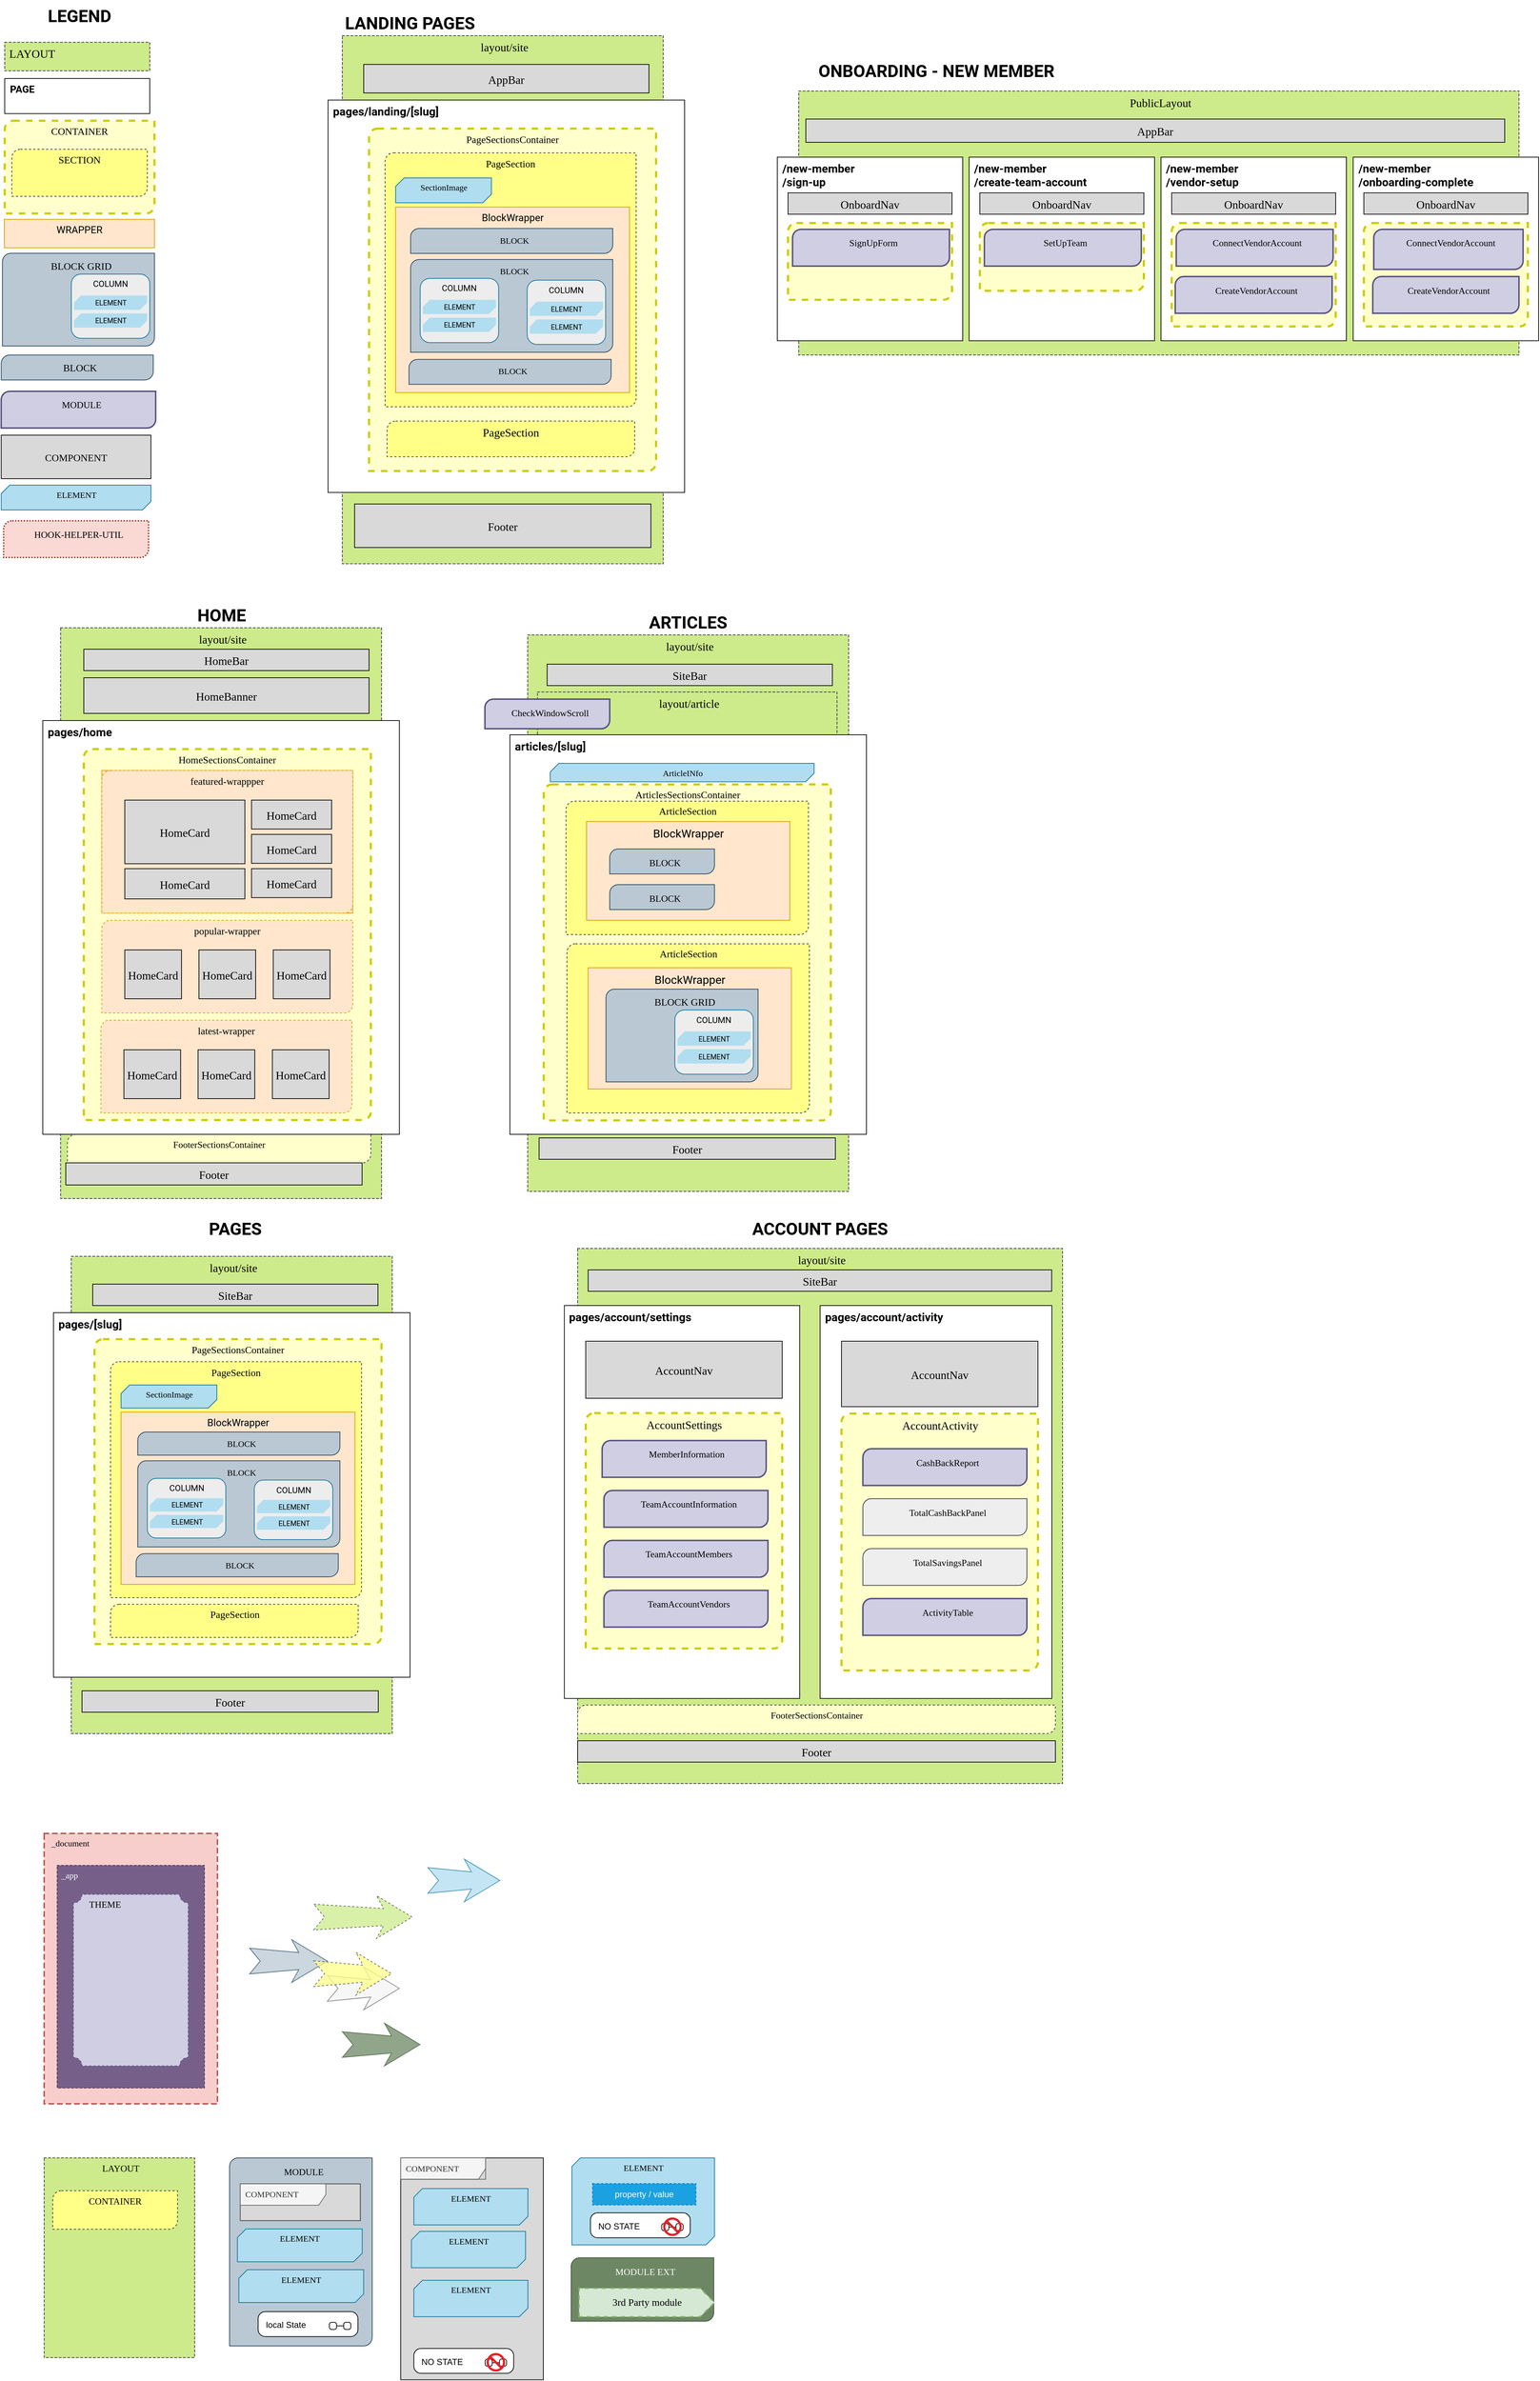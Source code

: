 <mxfile version="16.2.7" type="github">
  <diagram id="2l4fbEivpAAotf6BEisV" name="Page-15">
    <mxGraphModel dx="5024" dy="-1055" grid="1" gridSize="10" guides="1" tooltips="1" connect="1" arrows="1" fold="1" page="1" pageScale="1" pageWidth="1100" pageHeight="850" math="0" shadow="0">
      <root>
        <mxCell id="sFut6FeqECjllhm6QVjB-0" />
        <mxCell id="sFut6FeqECjllhm6QVjB-1" parent="sFut6FeqECjllhm6QVjB-0" />
        <mxCell id="tfkPu7cL_q4CPY7hSsbs-67" value="&lt;font data-font-src=&quot;https://fonts.googleapis.com/css?family=Roboto+Mono&quot; style=&quot;font-size: 16px&quot;&gt;layout/site&lt;/font&gt;" style="shape=partialRectangle;html=1;top=1;align=center;dashed=1;strokeWidth=1;labelPosition=center;verticalLabelPosition=middle;verticalAlign=top;fillColor=#cdeb8b;strokeColor=#36393d;spacingLeft=4;fontFamily=Roboto Mono;fontSource=https://fonts.googleapis.com/css?family=Roboto+Mono;fontSize=16;" vertex="1" parent="sFut6FeqECjllhm6QVjB-1">
          <mxGeometry x="-2800" y="1760" width="450" height="740.27" as="geometry" />
        </mxCell>
        <mxCell id="tfkPu7cL_q4CPY7hSsbs-71" value="" style="group" vertex="1" connectable="0" parent="sFut6FeqECjllhm6QVjB-1">
          <mxGeometry x="-2820" y="1850.27" width="500" height="550" as="geometry" />
        </mxCell>
        <mxCell id="tfkPu7cL_q4CPY7hSsbs-72" value="pages/landing/[slug]" style="rounded=0;whiteSpace=wrap;html=1;fontFamily=Roboto;fontSource=https%3A%2F%2Ffonts.googleapis.com%2Fcss%3Ffamily%3DRoboto;fontSize=16;align=left;labelPosition=center;verticalLabelPosition=middle;verticalAlign=top;fontStyle=1;spacingLeft=5;" vertex="1" parent="tfkPu7cL_q4CPY7hSsbs-71">
          <mxGeometry width="500" height="550" as="geometry" />
        </mxCell>
        <mxCell id="tfkPu7cL_q4CPY7hSsbs-73" value="PageSectionsContainer" style="verticalLabelPosition=middle;verticalAlign=top;shape=mxgraph.basic.diag_round_rect;dx=6;rounded=1;glass=0;fontFamily=Roboto Mono;fontSource=https://fonts.googleapis.com/css?family=Roboto+Mono;fontSize=14;fillColor=#FFFFCC;strokeColor=#CCCC00;labelPosition=center;align=center;dashed=1;strokeWidth=3;" vertex="1" parent="tfkPu7cL_q4CPY7hSsbs-71">
          <mxGeometry x="57.5" y="40" width="402.5" height="480" as="geometry" />
        </mxCell>
        <mxCell id="tfkPu7cL_q4CPY7hSsbs-74" value="PageSection" style="verticalLabelPosition=middle;verticalAlign=top;html=1;shape=mxgraph.basic.diag_round_rect;dx=6;rounded=1;glass=0;fontFamily=Roboto Mono;fontSource=https://fonts.googleapis.com/css?family=Roboto+Mono;fontSize=16;fillColor=#ffff88;strokeColor=#36393d;labelPosition=center;align=center;dashed=1;" vertex="1" parent="tfkPu7cL_q4CPY7hSsbs-71">
          <mxGeometry x="82.75" y="450" width="347.25" height="50" as="geometry" />
        </mxCell>
        <mxCell id="tfkPu7cL_q4CPY7hSsbs-75" value="PageSection" style="verticalLabelPosition=middle;verticalAlign=top;shape=mxgraph.basic.diag_round_rect;dx=6;rounded=1;glass=0;fontFamily=Roboto Mono;fontSource=https://fonts.googleapis.com/css?family=Roboto+Mono;fontSize=14;fillColor=#ffff88;strokeColor=#36393d;labelPosition=center;align=center;dashed=1;" vertex="1" parent="tfkPu7cL_q4CPY7hSsbs-71">
          <mxGeometry x="80" y="74" width="352" height="356" as="geometry" />
        </mxCell>
        <mxCell id="tfkPu7cL_q4CPY7hSsbs-76" value="SectionImage" style="verticalLabelPosition=middle;verticalAlign=top;html=1;shape=mxgraph.basic.diag_snip_rect;dx=6;rounded=1;glass=0;fontFamily=Roboto Mono;fontSource=https%3A%2F%2Ffonts.googleapis.com%2Fcss%3Ffamily%3DRoboto%2BMono;fillColor=#b1ddf0;strokeColor=#10739e;labelPosition=center;align=center;" vertex="1" parent="tfkPu7cL_q4CPY7hSsbs-71">
          <mxGeometry x="94.75" y="109.1" width="134.321" height="34.9" as="geometry" />
        </mxCell>
        <mxCell id="tfkPu7cL_q4CPY7hSsbs-77" value="BlockWrapper" style="rounded=0;whiteSpace=wrap;html=1;pointerEvents=0;fontFamily=Roboto;fontSize=14;fillColor=#ffe6cc;strokeColor=#d79b00;fontSource=https://fonts.googleapis.com/css?family=Roboto;verticalAlign=top;" vertex="1" parent="tfkPu7cL_q4CPY7hSsbs-71">
          <mxGeometry x="94.75" y="150" width="328" height="260" as="geometry" />
        </mxCell>
        <mxCell id="tfkPu7cL_q4CPY7hSsbs-78" value="" style="group" vertex="1" connectable="0" parent="tfkPu7cL_q4CPY7hSsbs-71">
          <mxGeometry x="113.51" y="180.0" width="285.73" height="218.47" as="geometry" />
        </mxCell>
        <mxCell id="tfkPu7cL_q4CPY7hSsbs-79" value="BLOCK" style="verticalLabelPosition=middle;verticalAlign=top;shape=mxgraph.basic.diag_round_rect;dx=6;rounded=0;shadow=0;sketch=0;fontFamily=Roboto Mono;fontSize=12;align=center;points=[[0,0.25],[0,0.5],[0,0.75],[0.25,0],[0.5,0],[0.75,0],[1,0.25],[1,0.5],[1,0.75],[0.25,1],[0.5,1],[0.75,1]];snapToPoint=1;labelPosition=center;strokeColor=#23445d;spacingLeft=11;spacingRight=3;spacingBottom=3;spacingTop=3;fontSource=https%3A%2F%2Ffonts.googleapis.com%2Fcss%3Ffamily%3DRoboto%2BMono;fillColor=#bac8d3;" vertex="1" parent="tfkPu7cL_q4CPY7hSsbs-78">
          <mxGeometry x="2.27" width="283.46" height="35" as="geometry" />
        </mxCell>
        <mxCell id="tfkPu7cL_q4CPY7hSsbs-80" value="BLOCK" style="verticalLabelPosition=middle;verticalAlign=top;shape=mxgraph.basic.diag_round_rect;dx=6;rounded=0;shadow=0;sketch=0;fontFamily=Roboto Mono;fontSize=12;align=center;points=[[0,0.25],[0,0.5],[0,0.75],[0.25,0],[0.5,0],[0.75,0],[1,0.25],[1,0.5],[1,0.75],[0.25,1],[0.5,1],[0.75,1]];snapToPoint=1;labelPosition=center;strokeColor=#23445d;spacingLeft=11;spacingRight=3;spacingBottom=3;spacingTop=3;fontSource=https%3A%2F%2Ffonts.googleapis.com%2Fcss%3Ffamily%3DRoboto%2BMono;fillColor=#bac8d3;" vertex="1" parent="tfkPu7cL_q4CPY7hSsbs-78">
          <mxGeometry x="2.27" y="43.47" width="283.46" height="130" as="geometry" />
        </mxCell>
        <mxCell id="tfkPu7cL_q4CPY7hSsbs-81" value="" style="group" vertex="1" connectable="0" parent="tfkPu7cL_q4CPY7hSsbs-78">
          <mxGeometry x="15.73" y="69.97" width="110" height="90" as="geometry" />
        </mxCell>
        <mxCell id="tfkPu7cL_q4CPY7hSsbs-82" value="COLUMN" style="rounded=1;whiteSpace=wrap;html=1;pointerEvents=0;fontFamily=Roboto;fontSource=https%3A%2F%2Ffonts.googleapis.com%2Fcss%3Ffamily%3DRoboto;fontSize=12;fontColor=default;fillColor=#EDEDED;gradientColor=none;strokeWidth=1;verticalAlign=top;strokeColor=#10739E;" vertex="1" parent="tfkPu7cL_q4CPY7hSsbs-81">
          <mxGeometry width="110" height="90" as="geometry" />
        </mxCell>
        <mxCell id="tfkPu7cL_q4CPY7hSsbs-83" value="ELEMENT" style="verticalLabelPosition=middle;verticalAlign=middle;html=1;shape=mxgraph.basic.diag_snip_rect;dx=6;rounded=1;glass=0;fontFamily=Roboto;fontSource=https%3A%2F%2Ffonts.googleapis.com%2Fcss%3Ffamily%3DRoboto;fillColor=#b1ddf0;strokeColor=none;labelPosition=center;align=center;fontSize=10;" vertex="1" parent="tfkPu7cL_q4CPY7hSsbs-81">
          <mxGeometry x="3.67" y="30" width="102.66" height="20" as="geometry" />
        </mxCell>
        <mxCell id="tfkPu7cL_q4CPY7hSsbs-84" value="ELEMENT" style="verticalLabelPosition=middle;verticalAlign=middle;html=1;shape=mxgraph.basic.diag_snip_rect;dx=6;rounded=1;glass=0;fontFamily=Roboto;fontSource=https%3A%2F%2Ffonts.googleapis.com%2Fcss%3Ffamily%3DRoboto;fillColor=#b1ddf0;strokeColor=none;labelPosition=center;align=center;fontSize=10;" vertex="1" parent="tfkPu7cL_q4CPY7hSsbs-81">
          <mxGeometry x="3.67" y="55" width="102.66" height="20" as="geometry" />
        </mxCell>
        <mxCell id="tfkPu7cL_q4CPY7hSsbs-85" value="" style="group" vertex="1" connectable="0" parent="tfkPu7cL_q4CPY7hSsbs-78">
          <mxGeometry x="165.73" y="72.47" width="110" height="90" as="geometry" />
        </mxCell>
        <mxCell id="tfkPu7cL_q4CPY7hSsbs-86" value="COLUMN" style="rounded=1;whiteSpace=wrap;html=1;pointerEvents=0;fontFamily=Roboto;fontSource=https%3A%2F%2Ffonts.googleapis.com%2Fcss%3Ffamily%3DRoboto;fontSize=12;fontColor=default;fillColor=#EDEDED;gradientColor=none;strokeWidth=1;verticalAlign=top;strokeColor=#10739E;" vertex="1" parent="tfkPu7cL_q4CPY7hSsbs-85">
          <mxGeometry width="110" height="90" as="geometry" />
        </mxCell>
        <mxCell id="tfkPu7cL_q4CPY7hSsbs-87" value="ELEMENT" style="verticalLabelPosition=middle;verticalAlign=middle;html=1;shape=mxgraph.basic.diag_snip_rect;dx=6;rounded=1;glass=0;fontFamily=Roboto;fontSource=https%3A%2F%2Ffonts.googleapis.com%2Fcss%3Ffamily%3DRoboto;fillColor=#b1ddf0;strokeColor=none;labelPosition=center;align=center;fontSize=10;" vertex="1" parent="tfkPu7cL_q4CPY7hSsbs-85">
          <mxGeometry x="3.67" y="30" width="102.66" height="20" as="geometry" />
        </mxCell>
        <mxCell id="tfkPu7cL_q4CPY7hSsbs-88" value="ELEMENT" style="verticalLabelPosition=middle;verticalAlign=middle;html=1;shape=mxgraph.basic.diag_snip_rect;dx=6;rounded=1;glass=0;fontFamily=Roboto;fontSource=https%3A%2F%2Ffonts.googleapis.com%2Fcss%3Ffamily%3DRoboto;fillColor=#b1ddf0;strokeColor=none;labelPosition=center;align=center;fontSize=10;" vertex="1" parent="tfkPu7cL_q4CPY7hSsbs-85">
          <mxGeometry x="3.67" y="55" width="102.66" height="20" as="geometry" />
        </mxCell>
        <mxCell id="tfkPu7cL_q4CPY7hSsbs-89" value="BLOCK" style="verticalLabelPosition=middle;verticalAlign=top;shape=mxgraph.basic.diag_round_rect;dx=6;rounded=0;shadow=0;sketch=0;fontFamily=Roboto Mono;fontSize=12;align=center;points=[[0,0.25],[0,0.5],[0,0.75],[0.25,0],[0.5,0],[0.75,0],[1,0.25],[1,0.5],[1,0.75],[0.25,1],[0.5,1],[0.75,1]];snapToPoint=1;labelPosition=center;strokeColor=#23445d;spacingLeft=11;spacingRight=3;spacingBottom=3;spacingTop=3;fontSource=https%3A%2F%2Ffonts.googleapis.com%2Fcss%3Ffamily%3DRoboto%2BMono;fillColor=#bac8d3;" vertex="1" parent="tfkPu7cL_q4CPY7hSsbs-78">
          <mxGeometry y="183.47" width="283.46" height="35" as="geometry" />
        </mxCell>
        <mxCell id="tfkPu7cL_q4CPY7hSsbs-93" value="LANDING PAGES" style="text;strokeColor=none;fillColor=none;align=center;verticalAlign=middle;rounded=0;labelBackgroundColor=#FFFFFF;pointerEvents=0;fontFamily=Roboto;fontSource=https%3A%2F%2Ffonts.googleapis.com%2Fcss%3Ffamily%3DRoboto;fontSize=24;fontColor=default;fontStyle=1" vertex="1" parent="sFut6FeqECjllhm6QVjB-1">
          <mxGeometry x="-2930" y="1720" width="450" height="40" as="geometry" />
        </mxCell>
        <mxCell id="tfkPu7cL_q4CPY7hSsbs-69" value="AppBar" style="rounded=0;glass=0;fontFamily=Roboto Mono;fontSource=https%3A%2F%2Ffonts.googleapis.com%2Fcss%3Ffamily%3DRoboto%2BMono;align=center;verticalAlign=middle;fillColor=#D9D9D9;fontSize=16;" vertex="1" parent="sFut6FeqECjllhm6QVjB-1">
          <mxGeometry x="-2770" y="1800.27" width="400" height="40" as="geometry" />
        </mxCell>
        <mxCell id="tfkPu7cL_q4CPY7hSsbs-70" value="Footer" style="rounded=0;glass=0;fontFamily=Roboto Mono;fontSource=https%3A%2F%2Ffonts.googleapis.com%2Fcss%3Ffamily%3DRoboto%2BMono;align=center;verticalAlign=middle;fillColor=#D9D9D9;fontSize=16;" vertex="1" parent="sFut6FeqECjllhm6QVjB-1">
          <mxGeometry x="-2782.75" y="2416.45" width="415.5" height="61" as="geometry" />
        </mxCell>
        <mxCell id="tfkPu7cL_q4CPY7hSsbs-104" value="&lt;font data-font-src=&quot;https://fonts.googleapis.com/css?family=Roboto+Mono&quot; style=&quot;font-size: 16px&quot;&gt;LAYOUT&lt;/font&gt;" style="shape=partialRectangle;html=1;top=1;align=left;dashed=1;strokeWidth=1;labelPosition=center;verticalLabelPosition=middle;verticalAlign=top;fillColor=#cdeb8b;strokeColor=#36393d;spacingLeft=4;fontFamily=Roboto Mono;fontSource=https://fonts.googleapis.com/css?family=Roboto+Mono;fontSize=16;" vertex="1" parent="sFut6FeqECjllhm6QVjB-1">
          <mxGeometry x="-3273.38" y="1769.23" width="203.38" height="40" as="geometry" />
        </mxCell>
        <mxCell id="tfkPu7cL_q4CPY7hSsbs-105" value="COMPONENT" style="rounded=0;glass=0;fontFamily=Roboto Mono;fontSource=https%3A%2F%2Ffonts.googleapis.com%2Fcss%3Ffamily%3DRoboto%2BMono;align=center;verticalAlign=middle;fillColor=#D9D9D9;fontSize=14;" vertex="1" parent="sFut6FeqECjllhm6QVjB-1">
          <mxGeometry x="-3278.3" y="2320" width="210" height="61" as="geometry" />
        </mxCell>
        <mxCell id="tfkPu7cL_q4CPY7hSsbs-127" value="LEGEND" style="text;strokeColor=none;fillColor=none;align=center;verticalAlign=middle;rounded=0;labelBackgroundColor=#FFFFFF;pointerEvents=0;fontFamily=Roboto;fontSource=https%3A%2F%2Ffonts.googleapis.com%2Fcss%3Ffamily%3DRoboto;fontSize=24;fontColor=default;fontStyle=1" vertex="1" parent="sFut6FeqECjllhm6QVjB-1">
          <mxGeometry x="-3273.38" y="1710" width="210" height="40" as="geometry" />
        </mxCell>
        <mxCell id="tfkPu7cL_q4CPY7hSsbs-109" value="PAGE" style="rounded=0;whiteSpace=wrap;html=1;fontFamily=Roboto;fontSource=https%3A%2F%2Ffonts.googleapis.com%2Fcss%3Ffamily%3DRoboto;fontSize=14;align=left;labelPosition=center;verticalLabelPosition=middle;verticalAlign=top;fontStyle=1;spacingLeft=5;" vertex="1" parent="sFut6FeqECjllhm6QVjB-1">
          <mxGeometry x="-3273.38" y="1820" width="203.38" height="49.23" as="geometry" />
        </mxCell>
        <mxCell id="tfkPu7cL_q4CPY7hSsbs-110" value="CONTAINER" style="verticalLabelPosition=middle;verticalAlign=top;shape=mxgraph.basic.diag_round_rect;dx=6;rounded=1;glass=0;fontFamily=Roboto Mono;fontSource=https://fonts.googleapis.com/css?family=Roboto+Mono;fontSize=14;fillColor=#FFFFCC;strokeColor=#CCCC00;labelPosition=center;align=center;dashed=1;strokeWidth=3;" vertex="1" parent="sFut6FeqECjllhm6QVjB-1">
          <mxGeometry x="-3273.38" y="1879.23" width="210" height="130" as="geometry" />
        </mxCell>
        <mxCell id="tfkPu7cL_q4CPY7hSsbs-112" value="SECTION" style="verticalLabelPosition=middle;verticalAlign=top;shape=mxgraph.basic.diag_round_rect;dx=6;rounded=1;glass=0;fontFamily=Roboto Mono;fontSource=https://fonts.googleapis.com/css?family=Roboto+Mono;fontSize=14;fillColor=#ffff88;strokeColor=#36393d;labelPosition=center;align=center;dashed=1;" vertex="1" parent="sFut6FeqECjllhm6QVjB-1">
          <mxGeometry x="-3263.38" y="1919.23" width="190" height="66" as="geometry" />
        </mxCell>
        <mxCell id="tfkPu7cL_q4CPY7hSsbs-113" value="ELEMENT" style="verticalLabelPosition=middle;verticalAlign=top;html=1;shape=mxgraph.basic.diag_snip_rect;dx=6;rounded=1;glass=0;fontFamily=Roboto Mono;fontSource=https%3A%2F%2Ffonts.googleapis.com%2Fcss%3Ffamily%3DRoboto%2BMono;fillColor=#b1ddf0;strokeColor=#10739e;labelPosition=center;align=center;" vertex="1" parent="sFut6FeqECjllhm6QVjB-1">
          <mxGeometry x="-3278.3" y="2390" width="210" height="34.9" as="geometry" />
        </mxCell>
        <mxCell id="tfkPu7cL_q4CPY7hSsbs-114" value="WRAPPER" style="rounded=0;whiteSpace=wrap;html=1;pointerEvents=0;fontFamily=Roboto;fontSize=14;fillColor=#ffe6cc;strokeColor=#d79b00;fontSource=https://fonts.googleapis.com/css?family=Roboto;verticalAlign=top;" vertex="1" parent="sFut6FeqECjllhm6QVjB-1">
          <mxGeometry x="-3273.88" y="2017.37" width="210.5" height="40" as="geometry" />
        </mxCell>
        <mxCell id="tfkPu7cL_q4CPY7hSsbs-116" value="BLOCK" style="verticalLabelPosition=middle;verticalAlign=top;shape=mxgraph.basic.diag_round_rect;dx=6;rounded=0;shadow=0;sketch=0;fontFamily=Roboto Mono;fontSize=14;align=center;points=[[0,0.25],[0,0.5],[0,0.75],[0.25,0],[0.5,0],[0.75,0],[1,0.25],[1,0.5],[1,0.75],[0.25,1],[0.5,1],[0.75,1]];snapToPoint=1;labelPosition=center;strokeColor=#23445d;spacingLeft=11;spacingRight=3;spacingBottom=3;spacingTop=3;fontSource=https%3A%2F%2Ffonts.googleapis.com%2Fcss%3Ffamily%3DRoboto%2BMono;fillColor=#bac8d3;" vertex="1" parent="sFut6FeqECjllhm6QVjB-1">
          <mxGeometry x="-3278.3" y="2207.63" width="213.23" height="35" as="geometry" />
        </mxCell>
        <mxCell id="tfkPu7cL_q4CPY7hSsbs-130" value="&lt;font style=&quot;font-size: 13px&quot;&gt;HOOK-HELPER-UTIL&lt;/font&gt;" style="verticalLabelPosition=middle;verticalAlign=top;html=1;shape=mxgraph.basic.diag_round_rect;dx=6;rounded=0;shadow=0;sketch=0;fontFamily=Roboto Mono;fontSize=15;align=center;points=[[0,0.25],[0,0.5],[0,0.75],[0.25,0],[0.5,0],[0.75,0],[1,0.25],[1,0.5],[1,0.75],[0.25,1],[0.5,1],[0.75,1]];snapToPoint=1;labelPosition=center;strokeColor=#ae4132;whiteSpace=wrap;spacingLeft=11;spacingRight=3;spacingBottom=3;spacingTop=3;fontSource=https%3A%2F%2Ffonts.googleapis.com%2Fcss%3Ffamily%3DRoboto%2BMono;fillColor=#fad9d5;strokeWidth=2;dashed=1;dashPattern=1 1;" vertex="1" parent="sFut6FeqECjllhm6QVjB-1">
          <mxGeometry x="-3274.92" y="2440" width="203.23" height="51.53" as="geometry" />
        </mxCell>
        <mxCell id="tfkPu7cL_q4CPY7hSsbs-131" value="&lt;font style=&quot;font-size: 13px&quot;&gt;MODULE&lt;/font&gt;" style="verticalLabelPosition=middle;verticalAlign=top;html=1;shape=mxgraph.basic.diag_round_rect;dx=6;rounded=0;shadow=0;sketch=0;fontFamily=Roboto Mono;fontSize=15;align=center;points=[[0,0.25],[0,0.5],[0,0.75],[0.25,0],[0.5,0],[0.75,0],[1,0.25],[1,0.5],[1,0.75],[0.25,1],[0.5,1],[0.75,1]];snapToPoint=1;labelPosition=center;strokeColor=#56517e;whiteSpace=wrap;spacingLeft=11;spacingRight=3;spacingBottom=3;spacingTop=3;fontSource=https%3A%2F%2Ffonts.googleapis.com%2Fcss%3Ffamily%3DRoboto%2BMono;fillColor=#d0cee2;strokeWidth=2;" vertex="1" parent="sFut6FeqECjllhm6QVjB-1">
          <mxGeometry x="-3278.3" y="2258.47" width="216.61" height="51.53" as="geometry" />
        </mxCell>
        <mxCell id="tfkPu7cL_q4CPY7hSsbs-30" value="&lt;font data-font-src=&quot;https://fonts.googleapis.com/css?family=Roboto+Mono&quot; style=&quot;font-size: 16px&quot;&gt;layout/site&lt;/font&gt;" style="shape=partialRectangle;html=1;top=1;align=center;dashed=1;strokeWidth=1;labelPosition=center;verticalLabelPosition=middle;verticalAlign=top;fillColor=#cdeb8b;strokeColor=#36393d;spacingLeft=4;fontFamily=Roboto Mono;fontSource=https://fonts.googleapis.com/css?family=Roboto+Mono;fontSize=16;" vertex="1" parent="sFut6FeqECjllhm6QVjB-1">
          <mxGeometry x="-3195" y="2590" width="450" height="800" as="geometry" />
        </mxCell>
        <mxCell id="tfkPu7cL_q4CPY7hSsbs-31" value="FooterSectionsContainer" style="verticalLabelPosition=middle;verticalAlign=top;html=1;shape=mxgraph.basic.diag_round_rect;dx=6;rounded=1;glass=0;fontFamily=Roboto Mono;fontSource=https://fonts.googleapis.com/css?family=Roboto+Mono;fontSize=13;fillColor=#FFFFCC;strokeColor=#36393d;labelPosition=center;align=center;dashed=1;" vertex="1" parent="sFut6FeqECjllhm6QVjB-1">
          <mxGeometry x="-3185.5" y="3300" width="425.5" height="40" as="geometry" />
        </mxCell>
        <mxCell id="tfkPu7cL_q4CPY7hSsbs-32" value="HomeBar" style="rounded=0;glass=0;fontFamily=Roboto Mono;fontSource=https%3A%2F%2Ffonts.googleapis.com%2Fcss%3Ffamily%3DRoboto%2BMono;align=center;verticalAlign=middle;fillColor=#D9D9D9;fontSize=16;" vertex="1" parent="sFut6FeqECjllhm6QVjB-1">
          <mxGeometry x="-3162.5" y="2620" width="400" height="30" as="geometry" />
        </mxCell>
        <mxCell id="tfkPu7cL_q4CPY7hSsbs-33" value="Footer" style="rounded=0;glass=0;fontFamily=Roboto Mono;fontSource=https%3A%2F%2Ffonts.googleapis.com%2Fcss%3Ffamily%3DRoboto%2BMono;align=center;verticalAlign=middle;fillColor=#D9D9D9;fontSize=16;" vertex="1" parent="sFut6FeqECjllhm6QVjB-1">
          <mxGeometry x="-3187.75" y="3340" width="415.5" height="31" as="geometry" />
        </mxCell>
        <mxCell id="tfkPu7cL_q4CPY7hSsbs-23" value="pages/home" style="rounded=0;whiteSpace=wrap;html=1;fontFamily=Roboto;fontSource=https%3A%2F%2Ffonts.googleapis.com%2Fcss%3Ffamily%3DRoboto;fontSize=16;align=left;labelPosition=center;verticalLabelPosition=middle;verticalAlign=top;fontStyle=1;spacingLeft=5;" vertex="1" parent="sFut6FeqECjllhm6QVjB-1">
          <mxGeometry x="-3220" y="2720" width="500" height="580" as="geometry" />
        </mxCell>
        <mxCell id="tfkPu7cL_q4CPY7hSsbs-24" value="HomeSectionsContainer" style="verticalLabelPosition=middle;verticalAlign=top;shape=mxgraph.basic.diag_round_rect;dx=6;rounded=1;glass=0;fontFamily=Roboto Mono;fontSource=https://fonts.googleapis.com/css?family=Roboto+Mono;fontSize=14;fillColor=#FFFFCC;strokeColor=#CCCC00;labelPosition=center;align=center;dashed=1;strokeWidth=3;" vertex="1" parent="sFut6FeqECjllhm6QVjB-1">
          <mxGeometry x="-3162.5" y="2760" width="402.5" height="520" as="geometry" />
        </mxCell>
        <mxCell id="tfkPu7cL_q4CPY7hSsbs-34" value="HomeBanner" style="rounded=0;glass=0;fontFamily=Roboto Mono;fontSource=https%3A%2F%2Ffonts.googleapis.com%2Fcss%3Ffamily%3DRoboto%2BMono;align=center;verticalAlign=middle;fillColor=#D9D9D9;fontSize=16;" vertex="1" parent="sFut6FeqECjllhm6QVjB-1">
          <mxGeometry x="-3162.5" y="2660" width="400" height="50" as="geometry" />
        </mxCell>
        <mxCell id="tfkPu7cL_q4CPY7hSsbs-46" value="" style="group;fillColor=#ffe6cc;strokeColor=#d79b00;" vertex="1" connectable="0" parent="sFut6FeqECjllhm6QVjB-1">
          <mxGeometry x="-3137.25" y="2790" width="352" height="200" as="geometry" />
        </mxCell>
        <mxCell id="tfkPu7cL_q4CPY7hSsbs-26" value="featured-wrappper" style="verticalLabelPosition=middle;verticalAlign=top;shape=mxgraph.basic.diag_round_rect;dx=6;rounded=1;glass=0;fontFamily=Roboto Mono;fontSource=https://fonts.googleapis.com/css?family=Roboto+Mono;fontSize=14;fillColor=#ffe6cc;strokeColor=#d79b00;labelPosition=center;align=center;dashed=1;" vertex="1" parent="tfkPu7cL_q4CPY7hSsbs-46">
          <mxGeometry width="352" height="200" as="geometry" />
        </mxCell>
        <mxCell id="tfkPu7cL_q4CPY7hSsbs-45" value="" style="group" vertex="1" connectable="0" parent="tfkPu7cL_q4CPY7hSsbs-46">
          <mxGeometry x="32.25" y="41.53" width="290" height="138.47" as="geometry" />
        </mxCell>
        <mxCell id="tfkPu7cL_q4CPY7hSsbs-40" value="HomeCard" style="rounded=0;glass=0;fontFamily=Roboto Mono;fontSource=https%3A%2F%2Ffonts.googleapis.com%2Fcss%3Ffamily%3DRoboto%2BMono;align=center;verticalAlign=middle;fillColor=#D9D9D9;fontSize=16;" vertex="1" parent="tfkPu7cL_q4CPY7hSsbs-45">
          <mxGeometry width="168.387" height="89.183" as="geometry" />
        </mxCell>
        <mxCell id="tfkPu7cL_q4CPY7hSsbs-41" value="HomeCard" style="rounded=0;glass=0;fontFamily=Roboto Mono;fontSource=https%3A%2F%2Ffonts.googleapis.com%2Fcss%3Ffamily%3DRoboto%2BMono;align=center;verticalAlign=middle;fillColor=#D9D9D9;fontSize=16;" vertex="1" parent="tfkPu7cL_q4CPY7hSsbs-45">
          <mxGeometry y="96.124" width="168.387" height="42.346" as="geometry" />
        </mxCell>
        <mxCell id="tfkPu7cL_q4CPY7hSsbs-42" value="HomeCard" style="rounded=0;glass=0;fontFamily=Roboto Mono;fontSource=https%3A%2F%2Ffonts.googleapis.com%2Fcss%3Ffamily%3DRoboto%2BMono;align=center;verticalAlign=middle;fillColor=#D9D9D9;fontSize=16;" vertex="1" parent="tfkPu7cL_q4CPY7hSsbs-45">
          <mxGeometry x="177.742" width="112.258" height="40.589" as="geometry" />
        </mxCell>
        <mxCell id="tfkPu7cL_q4CPY7hSsbs-43" value="HomeCard" style="rounded=0;glass=0;fontFamily=Roboto Mono;fontSource=https%3A%2F%2Ffonts.googleapis.com%2Fcss%3Ffamily%3DRoboto%2BMono;align=center;verticalAlign=middle;fillColor=#D9D9D9;fontSize=16;" vertex="1" parent="tfkPu7cL_q4CPY7hSsbs-45">
          <mxGeometry x="177.742" y="48.059" width="112.258" height="40.589" as="geometry" />
        </mxCell>
        <mxCell id="tfkPu7cL_q4CPY7hSsbs-44" value="HomeCard" style="rounded=0;glass=0;fontFamily=Roboto Mono;fontSource=https%3A%2F%2Ffonts.googleapis.com%2Fcss%3Ffamily%3DRoboto%2BMono;align=center;verticalAlign=middle;fillColor=#D9D9D9;fontSize=16;" vertex="1" parent="tfkPu7cL_q4CPY7hSsbs-45">
          <mxGeometry x="177.742" y="96.124" width="112.258" height="40.589" as="geometry" />
        </mxCell>
        <mxCell id="tfkPu7cL_q4CPY7hSsbs-58" value="" style="group" vertex="1" connectable="0" parent="sFut6FeqECjllhm6QVjB-1">
          <mxGeometry x="-3137.25" y="3000" width="352" height="130" as="geometry" />
        </mxCell>
        <mxCell id="tfkPu7cL_q4CPY7hSsbs-48" value="popular-wrapper" style="verticalLabelPosition=middle;verticalAlign=top;shape=mxgraph.basic.diag_round_rect;dx=6;rounded=1;glass=0;fontFamily=Roboto Mono;fontSource=https://fonts.googleapis.com/css?family=Roboto+Mono;fontSize=14;fillColor=#ffe6cc;strokeColor=#d79b00;labelPosition=center;align=center;dashed=1;" vertex="1" parent="tfkPu7cL_q4CPY7hSsbs-58">
          <mxGeometry width="352" height="130" as="geometry" />
        </mxCell>
        <mxCell id="tfkPu7cL_q4CPY7hSsbs-50" value="HomeCard" style="rounded=0;glass=0;fontFamily=Roboto Mono;fontSource=https%3A%2F%2Ffonts.googleapis.com%2Fcss%3Ffamily%3DRoboto%2BMono;align=center;verticalAlign=middle;fillColor=#D9D9D9;fontSize=16;" vertex="1" parent="tfkPu7cL_q4CPY7hSsbs-58">
          <mxGeometry x="32.25" y="41.53" width="79.51" height="68.47" as="geometry" />
        </mxCell>
        <mxCell id="tfkPu7cL_q4CPY7hSsbs-55" value="HomeCard" style="rounded=0;glass=0;fontFamily=Roboto Mono;fontSource=https%3A%2F%2Ffonts.googleapis.com%2Fcss%3Ffamily%3DRoboto%2BMono;align=center;verticalAlign=middle;fillColor=#D9D9D9;fontSize=16;" vertex="1" parent="tfkPu7cL_q4CPY7hSsbs-58">
          <mxGeometry x="136.24" y="41.53" width="79.51" height="68.47" as="geometry" />
        </mxCell>
        <mxCell id="tfkPu7cL_q4CPY7hSsbs-56" value="HomeCard" style="rounded=0;glass=0;fontFamily=Roboto Mono;fontSource=https%3A%2F%2Ffonts.googleapis.com%2Fcss%3Ffamily%3DRoboto%2BMono;align=center;verticalAlign=middle;fillColor=#D9D9D9;fontSize=16;" vertex="1" parent="tfkPu7cL_q4CPY7hSsbs-58">
          <mxGeometry x="240.49" y="41.53" width="79.51" height="68.47" as="geometry" />
        </mxCell>
        <mxCell id="tfkPu7cL_q4CPY7hSsbs-59" value="" style="group" vertex="1" connectable="0" parent="sFut6FeqECjllhm6QVjB-1">
          <mxGeometry x="-3138.5" y="3140" width="352" height="130" as="geometry" />
        </mxCell>
        <mxCell id="tfkPu7cL_q4CPY7hSsbs-60" value="latest-wrapper" style="verticalLabelPosition=middle;verticalAlign=top;shape=mxgraph.basic.diag_round_rect;dx=6;rounded=1;glass=0;fontFamily=Roboto Mono;fontSource=https://fonts.googleapis.com/css?family=Roboto+Mono;fontSize=14;fillColor=#ffe6cc;strokeColor=#d79b00;labelPosition=center;align=center;dashed=1;" vertex="1" parent="tfkPu7cL_q4CPY7hSsbs-59">
          <mxGeometry width="352" height="130" as="geometry" />
        </mxCell>
        <mxCell id="tfkPu7cL_q4CPY7hSsbs-61" value="HomeCard" style="rounded=0;glass=0;fontFamily=Roboto Mono;fontSource=https%3A%2F%2Ffonts.googleapis.com%2Fcss%3Ffamily%3DRoboto%2BMono;align=center;verticalAlign=middle;fillColor=#D9D9D9;fontSize=16;" vertex="1" parent="tfkPu7cL_q4CPY7hSsbs-59">
          <mxGeometry x="32.25" y="41.53" width="79.51" height="68.47" as="geometry" />
        </mxCell>
        <mxCell id="tfkPu7cL_q4CPY7hSsbs-62" value="HomeCard" style="rounded=0;glass=0;fontFamily=Roboto Mono;fontSource=https%3A%2F%2Ffonts.googleapis.com%2Fcss%3Ffamily%3DRoboto%2BMono;align=center;verticalAlign=middle;fillColor=#D9D9D9;fontSize=16;" vertex="1" parent="tfkPu7cL_q4CPY7hSsbs-59">
          <mxGeometry x="136.24" y="41.53" width="79.51" height="68.47" as="geometry" />
        </mxCell>
        <mxCell id="tfkPu7cL_q4CPY7hSsbs-63" value="HomeCard" style="rounded=0;glass=0;fontFamily=Roboto Mono;fontSource=https%3A%2F%2Ffonts.googleapis.com%2Fcss%3Ffamily%3DRoboto%2BMono;align=center;verticalAlign=middle;fillColor=#D9D9D9;fontSize=16;" vertex="1" parent="tfkPu7cL_q4CPY7hSsbs-59">
          <mxGeometry x="240.49" y="41.53" width="79.51" height="68.47" as="geometry" />
        </mxCell>
        <mxCell id="tfkPu7cL_q4CPY7hSsbs-91" value="HOME" style="text;strokeColor=none;fillColor=none;align=center;verticalAlign=middle;rounded=0;labelBackgroundColor=#FFFFFF;pointerEvents=0;fontFamily=Roboto;fontSource=https%3A%2F%2Ffonts.googleapis.com%2Fcss%3Ffamily%3DRoboto;fontSize=24;fontColor=default;fontStyle=1" vertex="1" parent="sFut6FeqECjllhm6QVjB-1">
          <mxGeometry x="-3193.09" y="2550" width="448.09" height="40" as="geometry" />
        </mxCell>
        <mxCell id="tfkPu7cL_q4CPY7hSsbs-90" value="ARTICLES" style="text;strokeColor=none;fillColor=none;align=center;verticalAlign=middle;rounded=0;labelBackgroundColor=#FFFFFF;pointerEvents=0;fontFamily=Roboto;fontSource=https%3A%2F%2Ffonts.googleapis.com%2Fcss%3Ffamily%3DRoboto;fontSize=24;fontColor=default;fontStyle=1" vertex="1" parent="sFut6FeqECjllhm6QVjB-1">
          <mxGeometry x="-2540" y="2560" width="450" height="40" as="geometry" />
        </mxCell>
        <mxCell id="vs7IeHukqz62ipAJ9pRf-119" value="&lt;font data-font-src=&quot;https://fonts.googleapis.com/css?family=Roboto+Mono&quot; style=&quot;font-size: 16px&quot;&gt;layout/site&lt;/font&gt;" style="shape=partialRectangle;html=1;top=1;align=center;dashed=1;strokeWidth=1;labelPosition=center;verticalLabelPosition=middle;verticalAlign=top;fillColor=#cdeb8b;strokeColor=#36393d;spacingLeft=4;fontFamily=Roboto Mono;fontSource=https://fonts.googleapis.com/css?family=Roboto+Mono;fontSize=16;" parent="sFut6FeqECjllhm6QVjB-1" vertex="1">
          <mxGeometry x="-2540" y="2600" width="450" height="780" as="geometry" />
        </mxCell>
        <mxCell id="vs7IeHukqz62ipAJ9pRf-135" value="&lt;font data-font-src=&quot;https://fonts.googleapis.com/css?family=Roboto+Mono&quot; style=&quot;font-size: 16px&quot;&gt;layout/article&lt;/font&gt;" style="shape=partialRectangle;html=1;top=1;align=center;dashed=1;strokeWidth=1;labelPosition=center;verticalLabelPosition=middle;verticalAlign=top;fillColor=#cdeb8b;strokeColor=#36393d;spacingLeft=4;fontFamily=Roboto Mono;fontSource=https://fonts.googleapis.com/css?family=Roboto+Mono;fontSize=16;" parent="sFut6FeqECjllhm6QVjB-1" vertex="1">
          <mxGeometry x="-2526.3" y="2680" width="420" height="512.5" as="geometry" />
        </mxCell>
        <mxCell id="vs7IeHukqz62ipAJ9pRf-120" value="articles/[slug]" style="rounded=0;whiteSpace=wrap;html=1;fontFamily=Roboto;fontSource=https%3A%2F%2Ffonts.googleapis.com%2Fcss%3Ffamily%3DRoboto;fontSize=16;align=left;labelPosition=center;verticalLabelPosition=middle;verticalAlign=top;fontStyle=1;spacingLeft=5;" parent="sFut6FeqECjllhm6QVjB-1" vertex="1">
          <mxGeometry x="-2565" y="2740" width="500" height="560" as="geometry" />
        </mxCell>
        <mxCell id="vs7IeHukqz62ipAJ9pRf-122" value="ArticlesSectionsContainer" style="verticalLabelPosition=middle;verticalAlign=top;html=1;shape=mxgraph.basic.diag_round_rect;dx=6;rounded=1;glass=0;fontFamily=Roboto Mono;fontSource=https://fonts.googleapis.com/css?family=Roboto+Mono;fontSize=14;fillColor=#FFFFCC;strokeColor=#CCCC00;labelPosition=center;align=center;dashed=1;strokeWidth=3;" parent="sFut6FeqECjllhm6QVjB-1" vertex="1">
          <mxGeometry x="-2517.55" y="2809.5" width="402.5" height="471" as="geometry" />
        </mxCell>
        <mxCell id="vs7IeHukqz62ipAJ9pRf-126" value="ArticleSection" style="verticalLabelPosition=middle;verticalAlign=top;html=1;shape=mxgraph.basic.diag_round_rect;dx=6;rounded=1;glass=0;fontFamily=Roboto Mono;fontSource=https://fonts.googleapis.com/css?family=Roboto+Mono;fontSize=14;fillColor=#ffff88;strokeColor=#36393d;labelPosition=center;align=center;dashed=1;" parent="sFut6FeqECjllhm6QVjB-1" vertex="1">
          <mxGeometry x="-2486.3" y="2833" width="340" height="187" as="geometry" />
        </mxCell>
        <mxCell id="vs7IeHukqz62ipAJ9pRf-140" value="BlockWrapper" style="rounded=0;whiteSpace=wrap;html=1;pointerEvents=0;fontFamily=Roboto;fontSize=16;fillColor=#ffe6cc;strokeColor=#d79b00;fontSource=https%3A%2F%2Ffonts.googleapis.com%2Fcss%3Ffamily%3DRoboto;verticalAlign=top;" parent="sFut6FeqECjllhm6QVjB-1" vertex="1">
          <mxGeometry x="-2457.5" y="2861.5" width="285" height="138.5" as="geometry" />
        </mxCell>
        <mxCell id="sFut6FeqECjllhm6QVjB-79" value="&lt;font style=&quot;font-size: 13px&quot;&gt;CheckWindowScroll&lt;/font&gt;" style="verticalLabelPosition=middle;verticalAlign=top;html=1;shape=mxgraph.basic.diag_round_rect;dx=6;rounded=0;shadow=0;sketch=0;fontFamily=Roboto Mono;fontSize=15;align=center;points=[[0,0.25],[0,0.5],[0,0.75],[0.25,0],[0.5,0],[0.75,0],[1,0.25],[1,0.5],[1,0.75],[0.25,1],[0.5,1],[0.75,1]];snapToPoint=1;labelPosition=center;strokeColor=#56517e;whiteSpace=wrap;spacingLeft=11;spacingRight=3;spacingBottom=3;spacingTop=3;fontSource=https%3A%2F%2Ffonts.googleapis.com%2Fcss%3Ffamily%3DRoboto%2BMono;fillColor=#d0cee2;strokeWidth=2;" parent="sFut6FeqECjllhm6QVjB-1" vertex="1">
          <mxGeometry x="-2600" y="2690" width="175" height="41.53" as="geometry" />
        </mxCell>
        <mxCell id="vs7IeHukqz62ipAJ9pRf-123" value="SiteBar" style="rounded=0;glass=0;fontFamily=Roboto Mono;fontSource=https%3A%2F%2Ffonts.googleapis.com%2Fcss%3Ffamily%3DRoboto%2BMono;align=center;verticalAlign=middle;fillColor=#D9D9D9;fontSize=16;" parent="sFut6FeqECjllhm6QVjB-1" vertex="1">
          <mxGeometry x="-2512.75" y="2641" width="400" height="30" as="geometry" />
        </mxCell>
        <mxCell id="vs7IeHukqz62ipAJ9pRf-124" value="Footer" style="rounded=0;glass=0;fontFamily=Roboto Mono;fontSource=https%3A%2F%2Ffonts.googleapis.com%2Fcss%3Ffamily%3DRoboto%2BMono;align=center;verticalAlign=middle;fillColor=#D9D9D9;fontSize=16;" parent="sFut6FeqECjllhm6QVjB-1" vertex="1">
          <mxGeometry x="-2524.05" y="3305" width="415.5" height="30" as="geometry" />
        </mxCell>
        <mxCell id="vs7IeHukqz62ipAJ9pRf-128" value="&lt;font style=&quot;font-size: 13px&quot;&gt;BLOCK&lt;/font&gt;" style="verticalLabelPosition=middle;verticalAlign=top;html=1;shape=mxgraph.basic.diag_round_rect;dx=6;rounded=0;shadow=0;sketch=0;fontFamily=Roboto Mono;fontSize=15;align=center;points=[[0,0.25],[0,0.5],[0,0.75],[0.25,0],[0.5,0],[0.75,0],[1,0.25],[1,0.5],[1,0.75],[0.25,1],[0.5,1],[0.75,1]];snapToPoint=1;labelPosition=center;strokeColor=#23445d;whiteSpace=wrap;spacingLeft=11;spacingRight=3;spacingBottom=3;spacingTop=3;fontSource=https%3A%2F%2Ffonts.googleapis.com%2Fcss%3Ffamily%3DRoboto%2BMono;fillColor=#bac8d3;" parent="sFut6FeqECjllhm6QVjB-1" vertex="1">
          <mxGeometry x="-2424.997" y="2900" width="146.914" height="35" as="geometry" />
        </mxCell>
        <mxCell id="vs7IeHukqz62ipAJ9pRf-129" value="&lt;font style=&quot;font-size: 13px&quot;&gt;BLOCK&lt;/font&gt;" style="verticalLabelPosition=middle;verticalAlign=top;html=1;shape=mxgraph.basic.diag_round_rect;dx=6;rounded=0;shadow=0;sketch=0;fontFamily=Roboto Mono;fontSize=15;align=center;points=[[0,0.25],[0,0.5],[0,0.75],[0.25,0],[0.5,0],[0.75,0],[1,0.25],[1,0.5],[1,0.75],[0.25,1],[0.5,1],[0.75,1]];snapToPoint=1;labelPosition=center;strokeColor=#23445d;whiteSpace=wrap;spacingLeft=11;spacingRight=3;spacingBottom=3;spacingTop=3;fontSource=https%3A%2F%2Ffonts.googleapis.com%2Fcss%3Ffamily%3DRoboto%2BMono;fillColor=#bac8d3;" parent="sFut6FeqECjllhm6QVjB-1" vertex="1">
          <mxGeometry x="-2424.997" y="2950" width="146.914" height="35" as="geometry" />
        </mxCell>
        <mxCell id="vs7IeHukqz62ipAJ9pRf-138" value="ArticleINfo" style="verticalLabelPosition=middle;verticalAlign=top;html=1;shape=mxgraph.basic.diag_snip_rect;dx=6;rounded=1;glass=0;fontFamily=Roboto Mono;fontSource=https://fonts.googleapis.com/css?family=Roboto+Mono;fillColor=#b1ddf0;strokeColor=#10739e;labelPosition=center;align=center;" parent="sFut6FeqECjllhm6QVjB-1" vertex="1">
          <mxGeometry x="-2508.38" y="2780" width="370" height="25.91" as="geometry" />
        </mxCell>
        <mxCell id="tfkPu7cL_q4CPY7hSsbs-138" value="" style="group" vertex="1" connectable="0" parent="sFut6FeqECjllhm6QVjB-1">
          <mxGeometry x="-3276.61" y="2065" width="213.23" height="130" as="geometry" />
        </mxCell>
        <mxCell id="tfkPu7cL_q4CPY7hSsbs-117" value="BLOCK GRID" style="verticalLabelPosition=middle;verticalAlign=top;shape=mxgraph.basic.diag_round_rect;dx=6;rounded=0;shadow=0;sketch=0;fontFamily=Roboto Mono;fontSize=14;align=center;points=[[0,0.25],[0,0.5],[0,0.75],[0.25,0],[0.5,0],[0.75,0],[1,0.25],[1,0.5],[1,0.75],[0.25,1],[0.5,1],[0.75,1]];snapToPoint=1;labelPosition=center;strokeColor=#23445d;spacingLeft=11;spacingRight=3;spacingBottom=3;spacingTop=3;fontSource=https%3A%2F%2Ffonts.googleapis.com%2Fcss%3Ffamily%3DRoboto%2BMono;fillColor=#bac8d3;" vertex="1" parent="tfkPu7cL_q4CPY7hSsbs-138">
          <mxGeometry width="213.23" height="130" as="geometry" />
        </mxCell>
        <mxCell id="tfkPu7cL_q4CPY7hSsbs-122" value="" style="group" vertex="1" connectable="0" parent="tfkPu7cL_q4CPY7hSsbs-138">
          <mxGeometry x="96.62" y="29.23" width="110" height="90" as="geometry" />
        </mxCell>
        <mxCell id="tfkPu7cL_q4CPY7hSsbs-123" value="COLUMN" style="rounded=1;whiteSpace=wrap;html=1;pointerEvents=0;fontFamily=Roboto;fontSource=https%3A%2F%2Ffonts.googleapis.com%2Fcss%3Ffamily%3DRoboto;fontSize=12;fontColor=default;fillColor=#EDEDED;gradientColor=none;strokeWidth=1;verticalAlign=top;strokeColor=#10739E;" vertex="1" parent="tfkPu7cL_q4CPY7hSsbs-122">
          <mxGeometry width="110" height="90" as="geometry" />
        </mxCell>
        <mxCell id="tfkPu7cL_q4CPY7hSsbs-124" value="ELEMENT" style="verticalLabelPosition=middle;verticalAlign=middle;html=1;shape=mxgraph.basic.diag_snip_rect;dx=6;rounded=1;glass=0;fontFamily=Roboto;fontSource=https%3A%2F%2Ffonts.googleapis.com%2Fcss%3Ffamily%3DRoboto;fillColor=#b1ddf0;strokeColor=none;labelPosition=center;align=center;fontSize=10;" vertex="1" parent="tfkPu7cL_q4CPY7hSsbs-122">
          <mxGeometry x="3.67" y="30" width="102.66" height="20" as="geometry" />
        </mxCell>
        <mxCell id="tfkPu7cL_q4CPY7hSsbs-125" value="ELEMENT" style="verticalLabelPosition=middle;verticalAlign=middle;html=1;shape=mxgraph.basic.diag_snip_rect;dx=6;rounded=1;glass=0;fontFamily=Roboto;fontSource=https%3A%2F%2Ffonts.googleapis.com%2Fcss%3Ffamily%3DRoboto;fillColor=#b1ddf0;strokeColor=none;labelPosition=center;align=center;fontSize=10;" vertex="1" parent="tfkPu7cL_q4CPY7hSsbs-122">
          <mxGeometry x="3.67" y="55" width="102.66" height="20" as="geometry" />
        </mxCell>
        <mxCell id="tfkPu7cL_q4CPY7hSsbs-145" value="ArticleSection" style="verticalLabelPosition=middle;verticalAlign=top;html=1;shape=mxgraph.basic.diag_round_rect;dx=6;rounded=1;glass=0;fontFamily=Roboto Mono;fontSource=https://fonts.googleapis.com/css?family=Roboto+Mono;fontSize=14;fillColor=#ffff88;strokeColor=#36393d;labelPosition=center;align=center;dashed=1;" vertex="1" parent="sFut6FeqECjllhm6QVjB-1">
          <mxGeometry x="-2485" y="3033" width="340" height="237" as="geometry" />
        </mxCell>
        <mxCell id="tfkPu7cL_q4CPY7hSsbs-146" value="BlockWrapper" style="rounded=0;whiteSpace=wrap;html=1;pointerEvents=0;fontFamily=Roboto;fontSize=16;fillColor=#ffe6cc;strokeColor=#d79b00;fontSource=https%3A%2F%2Ffonts.googleapis.com%2Fcss%3Ffamily%3DRoboto;verticalAlign=top;" vertex="1" parent="sFut6FeqECjllhm6QVjB-1">
          <mxGeometry x="-2455.25" y="3066.5" width="285" height="170" as="geometry" />
        </mxCell>
        <mxCell id="tfkPu7cL_q4CPY7hSsbs-139" value="" style="group" vertex="1" connectable="0" parent="sFut6FeqECjllhm6QVjB-1">
          <mxGeometry x="-2430.25" y="3096.5" width="213.23" height="130" as="geometry" />
        </mxCell>
        <mxCell id="tfkPu7cL_q4CPY7hSsbs-140" value="BLOCK GRID" style="verticalLabelPosition=middle;verticalAlign=top;shape=mxgraph.basic.diag_round_rect;dx=6;rounded=0;shadow=0;sketch=0;fontFamily=Roboto Mono;fontSize=14;align=center;points=[[0,0.25],[0,0.5],[0,0.75],[0.25,0],[0.5,0],[0.75,0],[1,0.25],[1,0.5],[1,0.75],[0.25,1],[0.5,1],[0.75,1]];snapToPoint=1;labelPosition=center;strokeColor=#23445d;spacingLeft=11;spacingRight=3;spacingBottom=3;spacingTop=3;fontSource=https%3A%2F%2Ffonts.googleapis.com%2Fcss%3Ffamily%3DRoboto%2BMono;fillColor=#bac8d3;" vertex="1" parent="tfkPu7cL_q4CPY7hSsbs-139">
          <mxGeometry width="213.23" height="130" as="geometry" />
        </mxCell>
        <mxCell id="tfkPu7cL_q4CPY7hSsbs-141" value="" style="group" vertex="1" connectable="0" parent="tfkPu7cL_q4CPY7hSsbs-139">
          <mxGeometry x="96.62" y="29.23" width="110" height="90" as="geometry" />
        </mxCell>
        <mxCell id="tfkPu7cL_q4CPY7hSsbs-142" value="COLUMN" style="rounded=1;whiteSpace=wrap;html=1;pointerEvents=0;fontFamily=Roboto;fontSource=https%3A%2F%2Ffonts.googleapis.com%2Fcss%3Ffamily%3DRoboto;fontSize=12;fontColor=default;fillColor=#EDEDED;gradientColor=none;strokeWidth=1;verticalAlign=top;strokeColor=#10739E;" vertex="1" parent="tfkPu7cL_q4CPY7hSsbs-141">
          <mxGeometry width="110" height="90" as="geometry" />
        </mxCell>
        <mxCell id="tfkPu7cL_q4CPY7hSsbs-143" value="ELEMENT" style="verticalLabelPosition=middle;verticalAlign=middle;html=1;shape=mxgraph.basic.diag_snip_rect;dx=6;rounded=1;glass=0;fontFamily=Roboto;fontSource=https%3A%2F%2Ffonts.googleapis.com%2Fcss%3Ffamily%3DRoboto;fillColor=#b1ddf0;strokeColor=none;labelPosition=center;align=center;fontSize=10;" vertex="1" parent="tfkPu7cL_q4CPY7hSsbs-141">
          <mxGeometry x="3.67" y="30" width="102.66" height="20" as="geometry" />
        </mxCell>
        <mxCell id="tfkPu7cL_q4CPY7hSsbs-144" value="ELEMENT" style="verticalLabelPosition=middle;verticalAlign=middle;html=1;shape=mxgraph.basic.diag_snip_rect;dx=6;rounded=1;glass=0;fontFamily=Roboto;fontSource=https%3A%2F%2Ffonts.googleapis.com%2Fcss%3Ffamily%3DRoboto;fillColor=#b1ddf0;strokeColor=none;labelPosition=center;align=center;fontSize=10;" vertex="1" parent="tfkPu7cL_q4CPY7hSsbs-141">
          <mxGeometry x="3.67" y="55" width="102.66" height="20" as="geometry" />
        </mxCell>
        <mxCell id="tfkPu7cL_q4CPY7hSsbs-92" value="PAGES" style="text;strokeColor=none;fillColor=none;align=center;verticalAlign=middle;rounded=0;labelBackgroundColor=#FFFFFF;pointerEvents=0;fontFamily=Roboto;fontSource=https%3A%2F%2Ffonts.googleapis.com%2Fcss%3Ffamily%3DRoboto;fontSize=24;fontColor=default;fontStyle=1" vertex="1" parent="sFut6FeqECjllhm6QVjB-1">
          <mxGeometry x="-3169.5" y="3410" width="439" height="40" as="geometry" />
        </mxCell>
        <mxCell id="sFut6FeqECjllhm6QVjB-82" value="&lt;font data-font-src=&quot;https://fonts.googleapis.com/css?family=Roboto+Mono&quot; style=&quot;font-size: 16px&quot;&gt;layout/site&lt;/font&gt;" style="shape=partialRectangle;html=1;top=1;align=center;dashed=1;strokeWidth=1;labelPosition=center;verticalLabelPosition=middle;verticalAlign=top;fillColor=#cdeb8b;strokeColor=#36393d;spacingLeft=4;fontFamily=Roboto Mono;fontSource=https://fonts.googleapis.com/css?family=Roboto+Mono;fontSize=16;" parent="sFut6FeqECjllhm6QVjB-1" vertex="1">
          <mxGeometry x="-3180" y="3471" width="450" height="669" as="geometry" />
        </mxCell>
        <mxCell id="sFut6FeqECjllhm6QVjB-9" value="SiteBar" style="rounded=0;glass=0;fontFamily=Roboto Mono;fontSource=https%3A%2F%2Ffonts.googleapis.com%2Fcss%3Ffamily%3DRoboto%2BMono;align=center;verticalAlign=middle;fillColor=#D9D9D9;fontSize=16;" parent="sFut6FeqECjllhm6QVjB-1" vertex="1">
          <mxGeometry x="-3150.0" y="3510" width="400" height="30" as="geometry" />
        </mxCell>
        <mxCell id="vs7IeHukqz62ipAJ9pRf-6" value="Footer" style="rounded=0;glass=0;fontFamily=Roboto Mono;fontSource=https%3A%2F%2Ffonts.googleapis.com%2Fcss%3Ffamily%3DRoboto%2BMono;align=center;verticalAlign=middle;fillColor=#D9D9D9;fontSize=16;" parent="sFut6FeqECjllhm6QVjB-1" vertex="1">
          <mxGeometry x="-3165" y="4080" width="415.5" height="30" as="geometry" />
        </mxCell>
        <mxCell id="tfkPu7cL_q4CPY7hSsbs-15" value="" style="group" vertex="1" connectable="0" parent="sFut6FeqECjllhm6QVjB-1">
          <mxGeometry x="-3205" y="3550" width="500" height="511" as="geometry" />
        </mxCell>
        <mxCell id="vs7IeHukqz62ipAJ9pRf-16" value="pages/[slug]" style="rounded=0;whiteSpace=wrap;html=1;fontFamily=Roboto;fontSource=https%3A%2F%2Ffonts.googleapis.com%2Fcss%3Ffamily%3DRoboto;fontSize=16;align=left;labelPosition=center;verticalLabelPosition=middle;verticalAlign=top;fontStyle=1;spacingLeft=5;" parent="tfkPu7cL_q4CPY7hSsbs-15" vertex="1">
          <mxGeometry width="500" height="511" as="geometry" />
        </mxCell>
        <mxCell id="sFut6FeqECjllhm6QVjB-77" value="PageSectionsContainer" style="verticalLabelPosition=middle;verticalAlign=top;shape=mxgraph.basic.diag_round_rect;dx=6;rounded=1;glass=0;fontFamily=Roboto Mono;fontSource=https://fonts.googleapis.com/css?family=Roboto+Mono;fontSize=14;fillColor=#FFFFCC;strokeColor=#CCCC00;labelPosition=center;align=center;dashed=1;strokeWidth=3;" parent="tfkPu7cL_q4CPY7hSsbs-15" vertex="1">
          <mxGeometry x="57.5" y="37.164" width="402.5" height="427.382" as="geometry" />
        </mxCell>
        <mxCell id="vs7IeHukqz62ipAJ9pRf-12" value="PageSection" style="verticalLabelPosition=middle;verticalAlign=top;html=1;shape=mxgraph.basic.diag_round_rect;dx=6;rounded=1;glass=0;fontFamily=Roboto Mono;fontSource=https://fonts.googleapis.com/css?family=Roboto+Mono;fontSize=14;fillColor=#ffff88;strokeColor=#36393d;labelPosition=center;align=center;dashed=1;" parent="tfkPu7cL_q4CPY7hSsbs-15" vertex="1">
          <mxGeometry x="80" y="408.8" width="347.25" height="46.455" as="geometry" />
        </mxCell>
        <mxCell id="vs7IeHukqz62ipAJ9pRf-7" value="PageSection" style="verticalLabelPosition=middle;verticalAlign=top;shape=mxgraph.basic.diag_round_rect;dx=6;rounded=1;glass=0;fontFamily=Roboto Mono;fontSource=https://fonts.googleapis.com/css?family=Roboto+Mono;fontSize=14;fillColor=#ffff88;strokeColor=#36393d;labelPosition=center;align=center;dashed=1;" parent="tfkPu7cL_q4CPY7hSsbs-15" vertex="1">
          <mxGeometry x="80" y="68.753" width="352" height="330.756" as="geometry" />
        </mxCell>
        <mxCell id="sFut6FeqECjllhm6QVjB-124" value="SectionImage" style="verticalLabelPosition=middle;verticalAlign=top;html=1;shape=mxgraph.basic.diag_snip_rect;dx=6;rounded=1;glass=0;fontFamily=Roboto Mono;fontSource=https%3A%2F%2Ffonts.googleapis.com%2Fcss%3Ffamily%3DRoboto%2BMono;fillColor=#b1ddf0;strokeColor=#10739e;labelPosition=center;align=center;" parent="tfkPu7cL_q4CPY7hSsbs-15" vertex="1">
          <mxGeometry x="94.75" y="101.364" width="134.321" height="32.425" as="geometry" />
        </mxCell>
        <mxCell id="vs7IeHukqz62ipAJ9pRf-154" value="BlockWrapper" style="rounded=0;whiteSpace=wrap;html=1;pointerEvents=0;fontFamily=Roboto;fontSize=14;fillColor=#ffe6cc;strokeColor=#d79b00;fontSource=https://fonts.googleapis.com/css?family=Roboto;verticalAlign=top;" parent="tfkPu7cL_q4CPY7hSsbs-15" vertex="1">
          <mxGeometry x="94.75" y="139.364" width="328" height="241.564" as="geometry" />
        </mxCell>
        <mxCell id="tfkPu7cL_q4CPY7hSsbs-16" value="" style="group" vertex="1" connectable="0" parent="tfkPu7cL_q4CPY7hSsbs-15">
          <mxGeometry x="115.89" y="167.236" width="285.73" height="202.978" as="geometry" />
        </mxCell>
        <mxCell id="sFut6FeqECjllhm6QVjB-78" value="BLOCK" style="verticalLabelPosition=middle;verticalAlign=top;shape=mxgraph.basic.diag_round_rect;dx=6;rounded=0;shadow=0;sketch=0;fontFamily=Roboto Mono;fontSize=12;align=center;points=[[0,0.25],[0,0.5],[0,0.75],[0.25,0],[0.5,0],[0.75,0],[1,0.25],[1,0.5],[1,0.75],[0.25,1],[0.5,1],[0.75,1]];snapToPoint=1;labelPosition=center;strokeColor=#23445d;spacingLeft=11;spacingRight=3;spacingBottom=3;spacingTop=3;fontSource=https%3A%2F%2Ffonts.googleapis.com%2Fcss%3Ffamily%3DRoboto%2BMono;fillColor=#bac8d3;" parent="tfkPu7cL_q4CPY7hSsbs-16" vertex="1">
          <mxGeometry x="2.27" width="283.46" height="32.518" as="geometry" />
        </mxCell>
        <mxCell id="vs7IeHukqz62ipAJ9pRf-9" value="BLOCK" style="verticalLabelPosition=middle;verticalAlign=top;shape=mxgraph.basic.diag_round_rect;dx=6;rounded=0;shadow=0;sketch=0;fontFamily=Roboto Mono;fontSize=12;align=center;points=[[0,0.25],[0,0.5],[0,0.75],[0.25,0],[0.5,0],[0.75,0],[1,0.25],[1,0.5],[1,0.75],[0.25,1],[0.5,1],[0.75,1]];snapToPoint=1;labelPosition=center;strokeColor=#23445d;spacingLeft=11;spacingRight=3;spacingBottom=3;spacingTop=3;fontSource=https%3A%2F%2Ffonts.googleapis.com%2Fcss%3Ffamily%3DRoboto%2BMono;fillColor=#bac8d3;" parent="tfkPu7cL_q4CPY7hSsbs-16" vertex="1">
          <mxGeometry x="2.27" y="40.388" width="283.46" height="120.782" as="geometry" />
        </mxCell>
        <mxCell id="tfkPu7cL_q4CPY7hSsbs-8" value="" style="group" vertex="1" connectable="0" parent="tfkPu7cL_q4CPY7hSsbs-16">
          <mxGeometry x="15.73" y="65.008" width="110" height="83.618" as="geometry" />
        </mxCell>
        <mxCell id="vs7IeHukqz62ipAJ9pRf-156" value="COLUMN" style="rounded=1;whiteSpace=wrap;html=1;pointerEvents=0;fontFamily=Roboto;fontSource=https%3A%2F%2Ffonts.googleapis.com%2Fcss%3Ffamily%3DRoboto;fontSize=12;fontColor=default;fillColor=#EDEDED;gradientColor=none;strokeWidth=1;verticalAlign=top;strokeColor=#10739E;" parent="tfkPu7cL_q4CPY7hSsbs-8" vertex="1">
          <mxGeometry width="110" height="83.618" as="geometry" />
        </mxCell>
        <mxCell id="vs7IeHukqz62ipAJ9pRf-157" value="ELEMENT" style="verticalLabelPosition=middle;verticalAlign=middle;html=1;shape=mxgraph.basic.diag_snip_rect;dx=6;rounded=1;glass=0;fontFamily=Roboto;fontSource=https%3A%2F%2Ffonts.googleapis.com%2Fcss%3Ffamily%3DRoboto;fillColor=#b1ddf0;strokeColor=none;labelPosition=center;align=center;fontSize=10;" parent="tfkPu7cL_q4CPY7hSsbs-8" vertex="1">
          <mxGeometry x="3.67" y="27.873" width="102.66" height="18.582" as="geometry" />
        </mxCell>
        <mxCell id="tfkPu7cL_q4CPY7hSsbs-2" value="ELEMENT" style="verticalLabelPosition=middle;verticalAlign=middle;html=1;shape=mxgraph.basic.diag_snip_rect;dx=6;rounded=1;glass=0;fontFamily=Roboto;fontSource=https%3A%2F%2Ffonts.googleapis.com%2Fcss%3Ffamily%3DRoboto;fillColor=#b1ddf0;strokeColor=none;labelPosition=center;align=center;fontSize=10;" vertex="1" parent="tfkPu7cL_q4CPY7hSsbs-8">
          <mxGeometry x="3.67" y="51.1" width="102.66" height="18.582" as="geometry" />
        </mxCell>
        <mxCell id="tfkPu7cL_q4CPY7hSsbs-9" value="" style="group" vertex="1" connectable="0" parent="tfkPu7cL_q4CPY7hSsbs-16">
          <mxGeometry x="165.73" y="67.331" width="110" height="83.618" as="geometry" />
        </mxCell>
        <mxCell id="tfkPu7cL_q4CPY7hSsbs-10" value="COLUMN" style="rounded=1;whiteSpace=wrap;html=1;pointerEvents=0;fontFamily=Roboto;fontSource=https%3A%2F%2Ffonts.googleapis.com%2Fcss%3Ffamily%3DRoboto;fontSize=12;fontColor=default;fillColor=#EDEDED;gradientColor=none;strokeWidth=1;verticalAlign=top;strokeColor=#10739E;" vertex="1" parent="tfkPu7cL_q4CPY7hSsbs-9">
          <mxGeometry width="110" height="83.618" as="geometry" />
        </mxCell>
        <mxCell id="tfkPu7cL_q4CPY7hSsbs-11" value="ELEMENT" style="verticalLabelPosition=middle;verticalAlign=middle;html=1;shape=mxgraph.basic.diag_snip_rect;dx=6;rounded=1;glass=0;fontFamily=Roboto;fontSource=https%3A%2F%2Ffonts.googleapis.com%2Fcss%3Ffamily%3DRoboto;fillColor=#b1ddf0;strokeColor=none;labelPosition=center;align=center;fontSize=10;" vertex="1" parent="tfkPu7cL_q4CPY7hSsbs-9">
          <mxGeometry x="3.67" y="27.873" width="102.66" height="18.582" as="geometry" />
        </mxCell>
        <mxCell id="tfkPu7cL_q4CPY7hSsbs-12" value="ELEMENT" style="verticalLabelPosition=middle;verticalAlign=middle;html=1;shape=mxgraph.basic.diag_snip_rect;dx=6;rounded=1;glass=0;fontFamily=Roboto;fontSource=https%3A%2F%2Ffonts.googleapis.com%2Fcss%3Ffamily%3DRoboto;fillColor=#b1ddf0;strokeColor=none;labelPosition=center;align=center;fontSize=10;" vertex="1" parent="tfkPu7cL_q4CPY7hSsbs-9">
          <mxGeometry x="3.67" y="51.1" width="102.66" height="18.582" as="geometry" />
        </mxCell>
        <mxCell id="tfkPu7cL_q4CPY7hSsbs-13" value="BLOCK" style="verticalLabelPosition=middle;verticalAlign=top;shape=mxgraph.basic.diag_round_rect;dx=6;rounded=0;shadow=0;sketch=0;fontFamily=Roboto Mono;fontSize=12;align=center;points=[[0,0.25],[0,0.5],[0,0.75],[0.25,0],[0.5,0],[0.75,0],[1,0.25],[1,0.5],[1,0.75],[0.25,1],[0.5,1],[0.75,1]];snapToPoint=1;labelPosition=center;strokeColor=#23445d;spacingLeft=11;spacingRight=3;spacingBottom=3;spacingTop=3;fontSource=https%3A%2F%2Ffonts.googleapis.com%2Fcss%3Ffamily%3DRoboto%2BMono;fillColor=#bac8d3;" vertex="1" parent="tfkPu7cL_q4CPY7hSsbs-16">
          <mxGeometry y="170.46" width="283.46" height="32.518" as="geometry" />
        </mxCell>
        <mxCell id="tfkPu7cL_q4CPY7hSsbs-150" value="" style="group" vertex="1" connectable="0" parent="sFut6FeqECjllhm6QVjB-1">
          <mxGeometry x="-3218.08" y="4280" width="940.0" height="765.79" as="geometry" />
        </mxCell>
        <mxCell id="sFut6FeqECjllhm6QVjB-55" value="" style="html=1;shadow=0;dashed=0;align=center;verticalAlign=middle;shape=mxgraph.arrows2.stylisedArrow;dy=0.6;dx=40;notch=15;feather=0.4;rounded=1;glass=0;fontFamily=Roboto Mono;fontSource=https%3A%2F%2Ffonts.googleapis.com%2Fcss%3Ffamily%3DRoboto%2BMono;fontSize=13;strokeWidth=1;fillColor=#bac8d3;strokeColor=#23445d;opacity=75;" parent="tfkPu7cL_q4CPY7hSsbs-150" vertex="1">
          <mxGeometry x="288.08" y="148.87" width="109" height="60" as="geometry" />
        </mxCell>
        <mxCell id="sFut6FeqECjllhm6QVjB-56" value="" style="html=1;shadow=0;dashed=0;align=center;verticalAlign=middle;shape=mxgraph.arrows2.stylisedArrow;dy=0.6;dx=40;notch=15;feather=0.4;rounded=1;glass=0;fontFamily=Roboto Mono;fontSource=https%3A%2F%2Ffonts.googleapis.com%2Fcss%3Ffamily%3DRoboto%2BMono;fontSize=13;strokeWidth=1;fillColor=#b1ddf0;strokeColor=#10739e;opacity=75;" parent="tfkPu7cL_q4CPY7hSsbs-150" vertex="1">
          <mxGeometry x="538.08" y="35.92" width="101" height="60" as="geometry" />
        </mxCell>
        <mxCell id="sFut6FeqECjllhm6QVjB-57" value="" style="html=1;shadow=0;dashed=0;align=center;verticalAlign=middle;shape=mxgraph.arrows2.stylisedArrow;dy=0.6;dx=40;notch=15;feather=0.4;rounded=1;glass=0;fontFamily=Roboto Mono;fontSource=https%3A%2F%2Ffonts.googleapis.com%2Fcss%3Ffamily%3DRoboto%2BMono;fontSize=13;strokeWidth=1;fillColor=#f5f5f5;strokeColor=#666666;fontColor=#333333;opacity=75;" parent="tfkPu7cL_q4CPY7hSsbs-150" vertex="1">
          <mxGeometry x="397.08" y="187.23" width="101" height="60" as="geometry" />
        </mxCell>
        <mxCell id="sFut6FeqECjllhm6QVjB-58" value="" style="html=1;shadow=0;dashed=0;align=center;verticalAlign=middle;shape=mxgraph.arrows2.stylisedArrow;dy=0.6;dx=40;notch=15;feather=0.4;rounded=1;glass=0;fontFamily=Roboto Mono;fontSource=https%3A%2F%2Ffonts.googleapis.com%2Fcss%3Ffamily%3DRoboto%2BMono;fontSize=13;strokeWidth=1;fillColor=#6d8764;strokeColor=#3A5431;fontColor=#ffffff;opacity=75;" parent="tfkPu7cL_q4CPY7hSsbs-150" vertex="1">
          <mxGeometry x="418.08" y="265.92" width="109" height="60" as="geometry" />
        </mxCell>
        <mxCell id="sFut6FeqECjllhm6QVjB-59" value="" style="html=1;shadow=0;dashed=1;align=center;verticalAlign=middle;shape=mxgraph.arrows2.stylisedArrow;dy=0.6;dx=40;notch=15;feather=0.4;rounded=1;glass=0;fontFamily=Roboto Mono;fontSource=https%3A%2F%2Ffonts.googleapis.com%2Fcss%3Ffamily%3DRoboto%2BMono;fontSize=13;strokeWidth=1;fillColor=#ffff88;strokeColor=#36393d;opacity=75;" parent="tfkPu7cL_q4CPY7hSsbs-150" vertex="1">
          <mxGeometry x="378.08" y="166.55" width="109" height="60" as="geometry" />
        </mxCell>
        <mxCell id="sFut6FeqECjllhm6QVjB-60" value="" style="html=1;shadow=0;dashed=1;align=center;verticalAlign=middle;shape=mxgraph.arrows2.stylisedArrow;dy=0.6;dx=40;notch=15;feather=0.4;rounded=1;glass=0;fontFamily=Roboto Mono;fontSource=https%3A%2F%2Ffonts.googleapis.com%2Fcss%3Ffamily%3DRoboto%2BMono;fontSize=13;strokeWidth=1;fillColor=#cdeb8b;strokeColor=#36393d;opacity=75;" parent="tfkPu7cL_q4CPY7hSsbs-150" vertex="1">
          <mxGeometry x="378.08" y="87.18" width="138" height="60" as="geometry" />
        </mxCell>
        <mxCell id="sFut6FeqECjllhm6QVjB-51" value="&lt;font face=&quot;Roboto Mono&quot; data-font-src=&quot;https://fonts.googleapis.com/css?family=Roboto+Mono&quot;&gt;_document&lt;/font&gt;" style="shape=partialRectangle;html=1;top=1;align=left;dashed=1;strokeWidth=2;labelPosition=center;verticalLabelPosition=middle;verticalAlign=top;spacingLeft=8;fillColor=#f8cecc;strokeColor=#b85450;" parent="tfkPu7cL_q4CPY7hSsbs-150" vertex="1">
          <mxGeometry x="4.547e-13" width="243" height="379" as="geometry" />
        </mxCell>
        <mxCell id="sFut6FeqECjllhm6QVjB-52" value="_app" style="shape=partialRectangle;html=1;top=1;align=left;dashed=1;strokeWidth=1;labelPosition=center;verticalLabelPosition=middle;verticalAlign=top;strokeColor=#432D57;fillColor=#76608a;spacingLeft=4;fontFamily=Roboto Mono;fontSource=https%3A%2F%2Ffonts.googleapis.com%2Fcss%3Ffamily%3DRoboto%2BMono;fontColor=#ffffff;" parent="tfkPu7cL_q4CPY7hSsbs-150" vertex="1">
          <mxGeometry x="18.25" y="44.79" width="206.5" height="312" as="geometry" />
        </mxCell>
        <mxCell id="sFut6FeqECjllhm6QVjB-53" value="THEME" style="verticalLabelPosition=middle;verticalAlign=top;html=1;shape=mxgraph.basic.plaque;dx=6;rounded=1;glass=0;dashed=1;fontFamily=Roboto Mono;fontSource=https%3A%2F%2Ffonts.googleapis.com%2Fcss%3Ffamily%3DRoboto%2BMono;fontSize=13;fillColor=#d0cee2;strokeColor=#56517e;labelPosition=center;align=left;spacingLeft=20;" parent="tfkPu7cL_q4CPY7hSsbs-150" vertex="1">
          <mxGeometry x="41.0" y="85.42" width="161" height="240.5" as="geometry" />
        </mxCell>
        <mxCell id="sFut6FeqECjllhm6QVjB-4" value="&lt;font data-font-src=&quot;https://fonts.googleapis.com/css?family=Roboto+Mono&quot; style=&quot;font-size: 13px;&quot;&gt;LAYOUT&lt;/font&gt;" style="shape=partialRectangle;html=1;top=1;align=center;dashed=1;strokeWidth=1;labelPosition=center;verticalLabelPosition=middle;verticalAlign=top;fillColor=#cdeb8b;strokeColor=#36393d;spacingLeft=4;fontFamily=Roboto Mono;fontSource=https%3A%2F%2Ffonts.googleapis.com%2Fcss%3Ffamily%3DRoboto%2BMono;fontSize=13;" parent="tfkPu7cL_q4CPY7hSsbs-150" vertex="1">
          <mxGeometry y="454.79" width="211" height="280" as="geometry" />
        </mxCell>
        <mxCell id="sFut6FeqECjllhm6QVjB-5" value="CONTAINER" style="verticalLabelPosition=middle;verticalAlign=top;html=1;shape=mxgraph.basic.diag_round_rect;dx=6;rounded=1;glass=0;fontFamily=Roboto Mono;fontSource=https%3A%2F%2Ffonts.googleapis.com%2Fcss%3Ffamily%3DRoboto%2BMono;fontSize=13;fillColor=#ffff88;strokeColor=#36393d;labelPosition=center;align=center;dashed=1;" parent="tfkPu7cL_q4CPY7hSsbs-150" vertex="1">
          <mxGeometry x="12.0" y="500.79" width="175" height="54" as="geometry" />
        </mxCell>
        <mxCell id="tfkPu7cL_q4CPY7hSsbs-149" value="" style="group" vertex="1" connectable="0" parent="tfkPu7cL_q4CPY7hSsbs-150">
          <mxGeometry x="260.0" y="454.79" width="680" height="311" as="geometry" />
        </mxCell>
        <mxCell id="sFut6FeqECjllhm6QVjB-24" value="" style="group" parent="tfkPu7cL_q4CPY7hSsbs-149" vertex="1" connectable="0">
          <mxGeometry y="1.99e-13" width="200" height="263.62" as="geometry" />
        </mxCell>
        <mxCell id="sFut6FeqECjllhm6QVjB-25" value="&lt;font style=&quot;font-size: 13px&quot;&gt;MODULE&lt;/font&gt;" style="verticalLabelPosition=middle;verticalAlign=top;html=1;shape=mxgraph.basic.diag_round_rect;dx=6;rounded=0;shadow=0;sketch=0;fontFamily=Roboto Mono;fontSize=15;align=center;points=[[0,0.25],[0,0.5],[0,0.75],[0.25,0],[0.5,0],[0.75,0],[1,0.25],[1,0.5],[1,0.75],[0.25,1],[0.5,1],[0.75,1]];snapToPoint=1;labelPosition=center;strokeColor=#23445d;whiteSpace=wrap;spacingLeft=11;spacingRight=3;spacingBottom=3;spacingTop=3;fontSource=https%3A%2F%2Ffonts.googleapis.com%2Fcss%3Ffamily%3DRoboto%2BMono;fillColor=#bac8d3;" parent="sFut6FeqECjllhm6QVjB-24" vertex="1">
          <mxGeometry width="200" height="263.62" as="geometry" />
        </mxCell>
        <mxCell id="sFut6FeqECjllhm6QVjB-26" value="ELEMENT" style="verticalLabelPosition=middle;verticalAlign=top;html=1;shape=mxgraph.basic.diag_snip_rect;dx=6;rounded=1;glass=0;fontFamily=Roboto Mono;fontSource=https%3A%2F%2Ffonts.googleapis.com%2Fcss%3Ffamily%3DRoboto%2BMono;fillColor=#b1ddf0;strokeColor=#10739e;labelPosition=center;align=center;" parent="sFut6FeqECjllhm6QVjB-24" vertex="1">
          <mxGeometry x="11" y="99.62" width="175" height="46" as="geometry" />
        </mxCell>
        <mxCell id="sFut6FeqECjllhm6QVjB-27" value="" style="group" parent="sFut6FeqECjllhm6QVjB-24" connectable="0" vertex="1">
          <mxGeometry x="15" y="36.36" width="175" height="51.51" as="geometry" />
        </mxCell>
        <mxCell id="sFut6FeqECjllhm6QVjB-28" value="" style="rounded=0;whiteSpace=wrap;html=1;glass=0;fontFamily=Roboto Mono;fontSource=https%3A%2F%2Ffonts.googleapis.com%2Fcss%3Ffamily%3DRoboto%2BMono;align=center;verticalAlign=top;fillColor=#D9D9D9;" parent="sFut6FeqECjllhm6QVjB-27" vertex="1">
          <mxGeometry width="168.378" height="51.51" as="geometry" />
        </mxCell>
        <mxCell id="sFut6FeqECjllhm6QVjB-29" value="&lt;font face=&quot;Roboto Mono&quot; data-font-src=&quot;https://fonts.googleapis.com/css?family=Roboto+Mono&quot;&gt;COMPONENT&lt;/font&gt;" style="shape=umlFrame;whiteSpace=wrap;html=1;width=120;height=30;boundedLbl=1;verticalAlign=middle;align=left;spacingLeft=5;fillColor=#f5f5f5;strokeColor=#666666;fontColor=#333333;" parent="sFut6FeqECjllhm6QVjB-27" vertex="1">
          <mxGeometry width="168.378" height="51.51" as="geometry" />
        </mxCell>
        <mxCell id="sFut6FeqECjllhm6QVjB-30" value="local State" style="shape=umlState;rounded=1;verticalAlign=top;spacingTop=5;umlStateSymbol=collapseState;absoluteArcSize=1;arcSize=10;strokeWidth=1;html=1;align=left;spacingLeft=9;" parent="sFut6FeqECjllhm6QVjB-24" vertex="1">
          <mxGeometry x="40" y="215.48" width="140" height="34.97" as="geometry" />
        </mxCell>
        <mxCell id="sFut6FeqECjllhm6QVjB-31" value="ELEMENT" style="verticalLabelPosition=middle;verticalAlign=top;html=1;shape=mxgraph.basic.diag_snip_rect;dx=6;rounded=1;glass=0;fontFamily=Roboto Mono;fontSource=https%3A%2F%2Ffonts.googleapis.com%2Fcss%3Ffamily%3DRoboto%2BMono;fillColor=#b1ddf0;strokeColor=#10739e;labelPosition=center;align=center;" parent="sFut6FeqECjllhm6QVjB-24" vertex="1">
          <mxGeometry x="13" y="156.72" width="175" height="46" as="geometry" />
        </mxCell>
        <mxCell id="sFut6FeqECjllhm6QVjB-32" value="" style="group" parent="tfkPu7cL_q4CPY7hSsbs-149" vertex="1" connectable="0">
          <mxGeometry x="240" width="200.0" height="311" as="geometry" />
        </mxCell>
        <mxCell id="sFut6FeqECjllhm6QVjB-33" value="" style="rounded=0;whiteSpace=wrap;html=1;glass=0;fontFamily=Roboto Mono;fontSource=https%3A%2F%2Ffonts.googleapis.com%2Fcss%3Ffamily%3DRoboto%2BMono;align=center;verticalAlign=top;fillColor=#D9D9D9;" parent="sFut6FeqECjllhm6QVjB-32" vertex="1">
          <mxGeometry width="200" height="311" as="geometry" />
        </mxCell>
        <mxCell id="sFut6FeqECjllhm6QVjB-34" value="&lt;font face=&quot;Roboto Mono&quot; data-font-src=&quot;https://fonts.googleapis.com/css?family=Roboto+Mono&quot;&gt;COMPONENT&lt;/font&gt;" style="shape=umlFrame;whiteSpace=wrap;html=1;width=120;height=30;boundedLbl=1;verticalAlign=middle;align=left;spacingLeft=5;fillColor=#f5f5f5;strokeColor=#666666;fontColor=#333333;" parent="sFut6FeqECjllhm6QVjB-32" vertex="1">
          <mxGeometry width="119" height="30" as="geometry" />
        </mxCell>
        <mxCell id="sFut6FeqECjllhm6QVjB-35" value="ELEMENT" style="verticalLabelPosition=middle;verticalAlign=top;html=1;shape=mxgraph.basic.diag_snip_rect;dx=6;rounded=1;glass=0;fontFamily=Roboto Mono;fontSource=https%3A%2F%2Ffonts.googleapis.com%2Fcss%3Ffamily%3DRoboto%2BMono;fillColor=#b1ddf0;strokeColor=#10739e;labelPosition=center;align=center;" parent="sFut6FeqECjllhm6QVjB-32" vertex="1">
          <mxGeometry x="18.41" y="43" width="160" height="51" as="geometry" />
        </mxCell>
        <mxCell id="sFut6FeqECjllhm6QVjB-36" value="ELEMENT" style="verticalLabelPosition=middle;verticalAlign=top;html=1;shape=mxgraph.basic.diag_snip_rect;dx=6;rounded=1;glass=0;fontFamily=Roboto Mono;fontSource=https%3A%2F%2Ffonts.googleapis.com%2Fcss%3Ffamily%3DRoboto%2BMono;fillColor=#b1ddf0;strokeColor=#10739e;labelPosition=center;align=center;" parent="sFut6FeqECjllhm6QVjB-32" vertex="1">
          <mxGeometry x="15" y="103" width="160" height="51" as="geometry" />
        </mxCell>
        <mxCell id="sFut6FeqECjllhm6QVjB-37" value="ELEMENT" style="verticalLabelPosition=middle;verticalAlign=top;html=1;shape=mxgraph.basic.diag_snip_rect;dx=6;rounded=1;glass=0;fontFamily=Roboto Mono;fontSource=https%3A%2F%2Ffonts.googleapis.com%2Fcss%3Ffamily%3DRoboto%2BMono;fillColor=#b1ddf0;strokeColor=#10739e;labelPosition=center;align=center;" parent="sFut6FeqECjllhm6QVjB-32" vertex="1">
          <mxGeometry x="18.4" y="171.58" width="160" height="51" as="geometry" />
        </mxCell>
        <mxCell id="sFut6FeqECjllhm6QVjB-38" value="" style="group" parent="sFut6FeqECjllhm6QVjB-32" connectable="0" vertex="1">
          <mxGeometry x="18.41" y="267.03" width="140" height="34.97" as="geometry" />
        </mxCell>
        <mxCell id="sFut6FeqECjllhm6QVjB-39" value="NO STATE" style="shape=umlState;rounded=1;verticalAlign=top;spacingTop=5;umlStateSymbol=collapseState;absoluteArcSize=1;arcSize=10;strokeWidth=1;html=1;align=left;spacingLeft=9;" parent="sFut6FeqECjllhm6QVjB-38" vertex="1">
          <mxGeometry width="140" height="34.97" as="geometry" />
        </mxCell>
        <mxCell id="sFut6FeqECjllhm6QVjB-40" value="" style="aspect=fixed;pointerEvents=1;shadow=0;dashed=0;html=1;strokeColor=none;labelPosition=center;verticalLabelPosition=bottom;verticalAlign=top;align=center;shape=mxgraph.mscae.enterprise.not_allowed;fillColor=#EA1C24;" parent="sFut6FeqECjllhm6QVjB-38" vertex="1">
          <mxGeometry x="102" y="6.48" width="26" height="26" as="geometry" />
        </mxCell>
        <mxCell id="sFut6FeqECjllhm6QVjB-41" value="" style="group" parent="tfkPu7cL_q4CPY7hSsbs-149" vertex="1" connectable="0">
          <mxGeometry x="480.0" y="1.137e-13" width="200" height="122" as="geometry" />
        </mxCell>
        <mxCell id="sFut6FeqECjllhm6QVjB-42" value="ELEMENT" style="verticalLabelPosition=middle;verticalAlign=top;html=1;shape=mxgraph.basic.diag_snip_rect;dx=6;rounded=1;glass=0;fontFamily=Roboto Mono;fontSource=https%3A%2F%2Ffonts.googleapis.com%2Fcss%3Ffamily%3DRoboto%2BMono;fillColor=#b1ddf0;strokeColor=#10739e;labelPosition=center;align=center;" parent="sFut6FeqECjllhm6QVjB-41" vertex="1">
          <mxGeometry width="200" height="122" as="geometry" />
        </mxCell>
        <mxCell id="sFut6FeqECjllhm6QVjB-43" value="property / value" style="fontStyle=0;dashed=1;align=center;html=1;fillColor=#1ba1e2;strokeColor=#006EAF;fontColor=#ffffff;" parent="sFut6FeqECjllhm6QVjB-41" vertex="1">
          <mxGeometry x="29" y="36" width="145" height="30" as="geometry" />
        </mxCell>
        <mxCell id="sFut6FeqECjllhm6QVjB-44" value="" style="group" parent="sFut6FeqECjllhm6QVjB-41" connectable="0" vertex="1">
          <mxGeometry x="26" y="77" width="140" height="34.97" as="geometry" />
        </mxCell>
        <mxCell id="sFut6FeqECjllhm6QVjB-45" value="NO STATE" style="shape=umlState;rounded=1;verticalAlign=top;spacingTop=5;umlStateSymbol=collapseState;absoluteArcSize=1;arcSize=10;strokeWidth=1;html=1;align=left;spacingLeft=9;" parent="sFut6FeqECjllhm6QVjB-44" vertex="1">
          <mxGeometry width="140" height="34.97" as="geometry" />
        </mxCell>
        <mxCell id="sFut6FeqECjllhm6QVjB-46" value="" style="aspect=fixed;pointerEvents=1;shadow=0;dashed=0;html=1;strokeColor=none;labelPosition=center;verticalLabelPosition=bottom;verticalAlign=top;align=center;shape=mxgraph.mscae.enterprise.not_allowed;fillColor=#EA1C24;" parent="sFut6FeqECjllhm6QVjB-44" vertex="1">
          <mxGeometry x="102" y="6.48" width="26" height="26" as="geometry" />
        </mxCell>
        <mxCell id="sFut6FeqECjllhm6QVjB-47" value="" style="group" parent="tfkPu7cL_q4CPY7hSsbs-149" vertex="1" connectable="0">
          <mxGeometry x="479" y="140.0" width="201" height="88.99" as="geometry" />
        </mxCell>
        <mxCell id="sFut6FeqECjllhm6QVjB-48" value="&lt;font style=&quot;font-size: 13px&quot;&gt;MODULE EXT&lt;/font&gt;" style="verticalLabelPosition=middle;verticalAlign=top;html=1;shape=mxgraph.basic.diag_round_rect;dx=6;rounded=0;shadow=0;sketch=0;fontFamily=Roboto Mono;fontSize=15;align=center;points=[[0,0.25],[0,0.5],[0,0.75],[0.25,0],[0.5,0],[0.75,0],[1,0.25],[1,0.5],[1,0.75],[0.25,1],[0.5,1],[0.75,1]];snapToPoint=1;labelPosition=center;strokeColor=#3A5431;whiteSpace=wrap;spacingLeft=11;spacingRight=3;spacingBottom=3;spacingTop=3;fontSource=https%3A%2F%2Ffonts.googleapis.com%2Fcss%3Ffamily%3DRoboto%2BMono;fillColor=#6d8764;fontColor=#ffffff;" parent="sFut6FeqECjllhm6QVjB-47" vertex="1">
          <mxGeometry width="200" height="88.99" as="geometry" />
        </mxCell>
        <mxCell id="sFut6FeqECjllhm6QVjB-49" value="3rd Party module" style="html=1;shape=mxgraph.infographic.ribbonSimple;notch1=0;notch2=20;align=center;verticalAlign=middle;fontSize=14;fontStyle=0;fillColor=#d5e8d4;rounded=1;glass=0;dashed=1;fontFamily=Roboto Mono;fontSource=https%3A%2F%2Ffonts.googleapis.com%2Fcss%3Ffamily%3DRoboto%2BMono;strokeWidth=2;strokeColor=#82b366;" parent="sFut6FeqECjllhm6QVjB-47" vertex="1">
          <mxGeometry x="11" y="42.72" width="190" height="40" as="geometry" />
        </mxCell>
        <mxCell id="vs7IeHukqz62ipAJ9pRf-18" value="&lt;font data-font-src=&quot;https://fonts.googleapis.com/css?family=Roboto+Mono&quot; style=&quot;font-size: 16px&quot;&gt;layout/site&lt;/font&gt;" style="shape=partialRectangle;html=1;top=1;align=center;dashed=1;strokeWidth=1;labelPosition=center;verticalLabelPosition=middle;verticalAlign=top;fillColor=#cdeb8b;strokeColor=#36393d;spacingLeft=4;fontFamily=Roboto Mono;fontSource=https://fonts.googleapis.com/css?family=Roboto+Mono;fontSize=16;" parent="sFut6FeqECjllhm6QVjB-1" vertex="1">
          <mxGeometry x="-2470" y="3460" width="680" height="750" as="geometry" />
        </mxCell>
        <mxCell id="vs7IeHukqz62ipAJ9pRf-20" value="FooterSectionsContainer" style="verticalLabelPosition=middle;verticalAlign=top;html=1;shape=mxgraph.basic.diag_round_rect;dx=6;rounded=1;glass=0;fontFamily=Roboto Mono;fontSource=https://fonts.googleapis.com/css?family=Roboto+Mono;fontSize=13;fillColor=#FFFFCC;strokeColor=#36393d;labelPosition=center;align=center;dashed=1;" parent="sFut6FeqECjllhm6QVjB-1" vertex="1">
          <mxGeometry x="-2470" y="4100" width="670" height="40" as="geometry" />
        </mxCell>
        <mxCell id="vs7IeHukqz62ipAJ9pRf-22" value="SiteBar" style="rounded=0;glass=0;fontFamily=Roboto Mono;fontSource=https%3A%2F%2Ffonts.googleapis.com%2Fcss%3Ffamily%3DRoboto%2BMono;align=center;verticalAlign=middle;fillColor=#D9D9D9;fontSize=16;" parent="sFut6FeqECjllhm6QVjB-1" vertex="1">
          <mxGeometry x="-2455.25" y="3490" width="650" height="30" as="geometry" />
        </mxCell>
        <mxCell id="vs7IeHukqz62ipAJ9pRf-23" value="Footer" style="rounded=0;glass=0;fontFamily=Roboto Mono;fontSource=https%3A%2F%2Ffonts.googleapis.com%2Fcss%3Ffamily%3DRoboto%2BMono;align=center;verticalAlign=middle;fillColor=#D9D9D9;fontSize=16;" parent="sFut6FeqECjllhm6QVjB-1" vertex="1">
          <mxGeometry x="-2470" y="4150" width="670" height="30" as="geometry" />
        </mxCell>
        <mxCell id="vs7IeHukqz62ipAJ9pRf-19" value="pages/account/settings" style="rounded=0;whiteSpace=wrap;html=1;fontFamily=Roboto;fontSource=https%3A%2F%2Ffonts.googleapis.com%2Fcss%3Ffamily%3DRoboto;fontSize=16;align=left;labelPosition=center;verticalLabelPosition=middle;verticalAlign=top;fontStyle=1;spacingLeft=5;" parent="sFut6FeqECjllhm6QVjB-1" vertex="1">
          <mxGeometry x="-2488.63" y="3540" width="330" height="550.77" as="geometry" />
        </mxCell>
        <mxCell id="vs7IeHukqz62ipAJ9pRf-21" value="AccountSettings" style="verticalLabelPosition=middle;verticalAlign=top;html=1;shape=mxgraph.basic.diag_round_rect;dx=6;rounded=1;glass=0;fontFamily=Roboto Mono;fontSource=https://fonts.googleapis.com/css?family=Roboto+Mono;fontSize=16;fillColor=#FFFFCC;strokeColor=#CCCC00;labelPosition=center;align=center;dashed=1;strokeWidth=3;" parent="sFut6FeqECjllhm6QVjB-1" vertex="1">
          <mxGeometry x="-2458.63" y="3690.77" width="275.5" height="330" as="geometry" />
        </mxCell>
        <mxCell id="vs7IeHukqz62ipAJ9pRf-50" value="&lt;font style=&quot;font-size: 13px&quot;&gt;TeamAccountInformation&lt;/font&gt;" style="verticalLabelPosition=middle;verticalAlign=top;html=1;shape=mxgraph.basic.diag_round_rect;dx=6;rounded=0;shadow=0;sketch=0;fontFamily=Roboto Mono;fontSize=15;align=center;points=[[0,0.25],[0,0.5],[0,0.75],[0.25,0],[0.5,0],[0.75,0],[1,0.25],[1,0.5],[1,0.75],[0.25,1],[0.5,1],[0.75,1]];snapToPoint=1;labelPosition=center;strokeColor=#56517e;whiteSpace=wrap;spacingLeft=11;spacingRight=3;spacingBottom=3;spacingTop=3;fontSource=https%3A%2F%2Ffonts.googleapis.com%2Fcss%3Ffamily%3DRoboto%2BMono;fillColor=#d0cee2;strokeWidth=2;" parent="sFut6FeqECjllhm6QVjB-1" vertex="1">
          <mxGeometry x="-2433.13" y="3799.24" width="230" height="51.53" as="geometry" />
        </mxCell>
        <mxCell id="vs7IeHukqz62ipAJ9pRf-51" value="&lt;font style=&quot;font-size: 13px&quot;&gt;TeamAccountMembers&lt;/font&gt;" style="verticalLabelPosition=middle;verticalAlign=top;html=1;shape=mxgraph.basic.diag_round_rect;dx=6;rounded=0;shadow=0;sketch=0;fontFamily=Roboto Mono;fontSize=15;align=center;points=[[0,0.25],[0,0.5],[0,0.75],[0.25,0],[0.5,0],[0.75,0],[1,0.25],[1,0.5],[1,0.75],[0.25,1],[0.5,1],[0.75,1]];snapToPoint=1;labelPosition=center;strokeColor=#56517e;whiteSpace=wrap;spacingLeft=11;spacingRight=3;spacingBottom=3;spacingTop=3;fontSource=https%3A%2F%2Ffonts.googleapis.com%2Fcss%3Ffamily%3DRoboto%2BMono;fillColor=#d0cee2;strokeWidth=2;" parent="sFut6FeqECjllhm6QVjB-1" vertex="1">
          <mxGeometry x="-2433.13" y="3869.24" width="230" height="51.53" as="geometry" />
        </mxCell>
        <mxCell id="vs7IeHukqz62ipAJ9pRf-52" value="&lt;font style=&quot;font-size: 13px&quot;&gt;TeamAccountVendors&lt;/font&gt;" style="verticalLabelPosition=middle;verticalAlign=top;html=1;shape=mxgraph.basic.diag_round_rect;dx=6;rounded=0;shadow=0;sketch=0;fontFamily=Roboto Mono;fontSize=15;align=center;points=[[0,0.25],[0,0.5],[0,0.75],[0.25,0],[0.5,0],[0.75,0],[1,0.25],[1,0.5],[1,0.75],[0.25,1],[0.5,1],[0.75,1]];snapToPoint=1;labelPosition=center;strokeColor=#56517e;whiteSpace=wrap;spacingLeft=11;spacingRight=3;spacingBottom=3;spacingTop=3;fontSource=https%3A%2F%2Ffonts.googleapis.com%2Fcss%3Ffamily%3DRoboto%2BMono;fillColor=#d0cee2;strokeWidth=2;" parent="sFut6FeqECjllhm6QVjB-1" vertex="1">
          <mxGeometry x="-2433.13" y="3939.24" width="230" height="51.53" as="geometry" />
        </mxCell>
        <mxCell id="vs7IeHukqz62ipAJ9pRf-48" value="AccountNav" style="rounded=0;glass=0;fontFamily=Roboto Mono;fontSource=https%3A%2F%2Ffonts.googleapis.com%2Fcss%3Ffamily%3DRoboto%2BMono;align=center;verticalAlign=middle;fillColor=#D9D9D9;fontSize=16;" parent="sFut6FeqECjllhm6QVjB-1" vertex="1">
          <mxGeometry x="-2458.63" y="3590" width="275.5" height="80" as="geometry" />
        </mxCell>
        <mxCell id="vs7IeHukqz62ipAJ9pRf-49" value="&lt;font style=&quot;font-size: 13px&quot;&gt;MemberInformation&lt;/font&gt;" style="verticalLabelPosition=middle;verticalAlign=top;html=1;shape=mxgraph.basic.diag_round_rect;dx=6;rounded=0;shadow=0;sketch=0;fontFamily=Roboto Mono;fontSize=15;align=center;points=[[0,0.25],[0,0.5],[0,0.75],[0.25,0],[0.5,0],[0.75,0],[1,0.25],[1,0.5],[1,0.75],[0.25,1],[0.5,1],[0.75,1]];snapToPoint=1;labelPosition=center;strokeColor=#56517e;whiteSpace=wrap;spacingLeft=11;spacingRight=3;spacingBottom=3;spacingTop=3;fontSource=https%3A%2F%2Ffonts.googleapis.com%2Fcss%3Ffamily%3DRoboto%2BMono;fillColor=#d0cee2;strokeWidth=2;" parent="sFut6FeqECjllhm6QVjB-1" vertex="1">
          <mxGeometry x="-2435.63" y="3729.24" width="230" height="51.53" as="geometry" />
        </mxCell>
        <mxCell id="tfkPu7cL_q4CPY7hSsbs-94" value="ACCOUNT PAGES" style="text;strokeColor=none;fillColor=none;align=center;verticalAlign=middle;rounded=0;labelBackgroundColor=#FFFFFF;pointerEvents=0;fontFamily=Roboto;fontSource=https%3A%2F%2Ffonts.googleapis.com%2Fcss%3Ffamily%3DRoboto;fontSize=24;fontColor=default;fontStyle=1" vertex="1" parent="sFut6FeqECjllhm6QVjB-1">
          <mxGeometry x="-2470" y="3410" width="680" height="40" as="geometry" />
        </mxCell>
        <mxCell id="vs7IeHukqz62ipAJ9pRf-66" value="pages/account/activity" style="rounded=0;whiteSpace=wrap;html=1;fontFamily=Roboto;fontSource=https%3A%2F%2Ffonts.googleapis.com%2Fcss%3Ffamily%3DRoboto;fontSize=16;align=left;labelPosition=center;verticalLabelPosition=middle;verticalAlign=top;fontStyle=1;spacingLeft=5;" parent="sFut6FeqECjllhm6QVjB-1" vertex="1">
          <mxGeometry x="-2130" y="3540" width="325" height="550.77" as="geometry" />
        </mxCell>
        <mxCell id="vs7IeHukqz62ipAJ9pRf-67" value="AccountActivity" style="verticalLabelPosition=middle;verticalAlign=top;html=1;shape=mxgraph.basic.diag_round_rect;dx=6;rounded=1;glass=0;fontFamily=Roboto Mono;fontSource=https://fonts.googleapis.com/css?family=Roboto+Mono;fontSize=16;fillColor=#FFFFCC;strokeColor=#CCCC00;labelPosition=center;align=center;dashed=1;strokeWidth=3;" parent="sFut6FeqECjllhm6QVjB-1" vertex="1">
          <mxGeometry x="-2100" y="3691.54" width="275.5" height="360" as="geometry" />
        </mxCell>
        <mxCell id="vs7IeHukqz62ipAJ9pRf-71" value="AccountNav" style="rounded=0;glass=0;fontFamily=Roboto Mono;fontSource=https%3A%2F%2Ffonts.googleapis.com%2Fcss%3Ffamily%3DRoboto%2BMono;align=center;verticalAlign=middle;fillColor=#D9D9D9;fontSize=16;" parent="sFut6FeqECjllhm6QVjB-1" vertex="1">
          <mxGeometry x="-2100" y="3590" width="275.5" height="91.77" as="geometry" />
        </mxCell>
        <mxCell id="vs7IeHukqz62ipAJ9pRf-73" value="" style="group" parent="sFut6FeqECjllhm6QVjB-1" vertex="1" connectable="0">
          <mxGeometry x="-2070" y="3740.77" width="230" height="261.53" as="geometry" />
        </mxCell>
        <mxCell id="vs7IeHukqz62ipAJ9pRf-55" value="&lt;span style=&quot;font-size: 13px&quot;&gt;CashBackReport&lt;/span&gt;" style="verticalLabelPosition=middle;verticalAlign=top;html=1;shape=mxgraph.basic.diag_round_rect;dx=6;rounded=0;shadow=0;sketch=0;fontFamily=Roboto Mono;fontSize=15;align=center;points=[[0,0.25],[0,0.5],[0,0.75],[0.25,0],[0.5,0],[0.75,0],[1,0.25],[1,0.5],[1,0.75],[0.25,1],[0.5,1],[0.75,1]];snapToPoint=1;labelPosition=center;strokeColor=#56517e;whiteSpace=wrap;spacingLeft=11;spacingRight=3;spacingBottom=3;spacingTop=3;fontSource=https%3A%2F%2Ffonts.googleapis.com%2Fcss%3Ffamily%3DRoboto%2BMono;fillColor=#d0cee2;strokeWidth=2;" parent="vs7IeHukqz62ipAJ9pRf-73" vertex="1">
          <mxGeometry width="230" height="51.53" as="geometry" />
        </mxCell>
        <mxCell id="vs7IeHukqz62ipAJ9pRf-56" value="&lt;span style=&quot;font-size: 13px&quot;&gt;TotalCashBackPanel&lt;/span&gt;" style="verticalLabelPosition=middle;verticalAlign=top;html=1;shape=mxgraph.basic.diag_round_rect;dx=6;rounded=0;shadow=0;sketch=0;fontFamily=Roboto Mono;fontSize=15;align=center;points=[[0,0.25],[0,0.5],[0,0.75],[0.25,0],[0.5,0],[0.75,0],[1,0.25],[1,0.5],[1,0.75],[0.25,1],[0.5,1],[0.75,1]];snapToPoint=1;labelPosition=center;strokeColor=#36393d;whiteSpace=wrap;spacingLeft=11;spacingRight=3;spacingBottom=3;spacingTop=3;fontSource=https%3A%2F%2Ffonts.googleapis.com%2Fcss%3Ffamily%3DRoboto%2BMono;fillColor=#eeeeee;" parent="vs7IeHukqz62ipAJ9pRf-73" vertex="1">
          <mxGeometry y="70" width="230" height="51.53" as="geometry" />
        </mxCell>
        <mxCell id="vs7IeHukqz62ipAJ9pRf-57" value="&lt;span style=&quot;font-size: 13px&quot;&gt;TotalSavingsPanel&lt;/span&gt;" style="verticalLabelPosition=middle;verticalAlign=top;html=1;shape=mxgraph.basic.diag_round_rect;dx=6;rounded=0;shadow=0;sketch=0;fontFamily=Roboto Mono;fontSize=15;align=center;points=[[0,0.25],[0,0.5],[0,0.75],[0.25,0],[0.5,0],[0.75,0],[1,0.25],[1,0.5],[1,0.75],[0.25,1],[0.5,1],[0.75,1]];snapToPoint=1;labelPosition=center;strokeColor=#36393d;whiteSpace=wrap;spacingLeft=11;spacingRight=3;spacingBottom=3;spacingTop=3;fontSource=https%3A%2F%2Ffonts.googleapis.com%2Fcss%3Ffamily%3DRoboto%2BMono;fillColor=#eeeeee;" parent="vs7IeHukqz62ipAJ9pRf-73" vertex="1">
          <mxGeometry y="140" width="230" height="51.53" as="geometry" />
        </mxCell>
        <mxCell id="vs7IeHukqz62ipAJ9pRf-58" value="&lt;span style=&quot;font-size: 13px&quot;&gt;ActivityTable&lt;/span&gt;" style="verticalLabelPosition=middle;verticalAlign=top;html=1;shape=mxgraph.basic.diag_round_rect;dx=6;rounded=0;shadow=0;sketch=0;fontFamily=Roboto Mono;fontSize=15;align=center;points=[[0,0.25],[0,0.5],[0,0.75],[0.25,0],[0.5,0],[0.75,0],[1,0.25],[1,0.5],[1,0.75],[0.25,1],[0.5,1],[0.75,1]];snapToPoint=1;labelPosition=center;strokeColor=#56517e;whiteSpace=wrap;spacingLeft=11;spacingRight=3;spacingBottom=3;spacingTop=3;fontSource=https%3A%2F%2Ffonts.googleapis.com%2Fcss%3Ffamily%3DRoboto%2BMono;fillColor=#d0cee2;strokeWidth=2;" parent="vs7IeHukqz62ipAJ9pRf-73" vertex="1">
          <mxGeometry y="210" width="230" height="51.53" as="geometry" />
        </mxCell>
        <mxCell id="tfkPu7cL_q4CPY7hSsbs-162" value="" style="group" vertex="1" connectable="0" parent="sFut6FeqECjllhm6QVjB-1">
          <mxGeometry x="-2190" y="1786.86" width="1067.5" height="420.77" as="geometry" />
        </mxCell>
        <mxCell id="tfkPu7cL_q4CPY7hSsbs-95" value="ONBOARDING - NEW MEMBER" style="text;strokeColor=none;fillColor=none;align=center;verticalAlign=middle;rounded=0;labelBackgroundColor=#FFFFFF;pointerEvents=0;fontFamily=Roboto;fontSource=https%3A%2F%2Ffonts.googleapis.com%2Fcss%3Ffamily%3DRoboto;fontSize=24;fontColor=default;fontStyle=1" vertex="1" parent="tfkPu7cL_q4CPY7hSsbs-162">
          <mxGeometry x="33.7" width="379.12" height="40" as="geometry" />
        </mxCell>
        <mxCell id="tfkPu7cL_q4CPY7hSsbs-161" value="" style="group" vertex="1" connectable="0" parent="tfkPu7cL_q4CPY7hSsbs-162">
          <mxGeometry y="50.77" width="1067.5" height="370" as="geometry" />
        </mxCell>
        <mxCell id="vs7IeHukqz62ipAJ9pRf-76" value="&lt;font data-font-src=&quot;https://fonts.googleapis.com/css?family=Roboto+Mono&quot; style=&quot;font-size: 16px&quot;&gt;PublicLayout&lt;/font&gt;" style="shape=partialRectangle;html=1;top=1;align=center;dashed=1;strokeWidth=1;labelPosition=center;verticalLabelPosition=middle;verticalAlign=top;fillColor=#cdeb8b;strokeColor=#36393d;spacingLeft=4;fontFamily=Roboto Mono;fontSource=https://fonts.googleapis.com/css?family=Roboto+Mono;fontSize=16;" parent="tfkPu7cL_q4CPY7hSsbs-161" vertex="1">
          <mxGeometry x="30" width="1010" height="370" as="geometry" />
        </mxCell>
        <mxCell id="vs7IeHukqz62ipAJ9pRf-78" value="AppBar" style="rounded=0;glass=0;fontFamily=Roboto Mono;fontSource=https%3A%2F%2Ffonts.googleapis.com%2Fcss%3Ffamily%3DRoboto%2BMono;align=center;verticalAlign=middle;fillColor=#D9D9D9;fontSize=16;" parent="tfkPu7cL_q4CPY7hSsbs-161" vertex="1">
          <mxGeometry x="40" y="39.23" width="980" height="32.63" as="geometry" />
        </mxCell>
        <mxCell id="tfkPu7cL_q4CPY7hSsbs-156" value="" style="group" vertex="1" connectable="0" parent="tfkPu7cL_q4CPY7hSsbs-161">
          <mxGeometry y="92.63" width="260" height="257.37" as="geometry" />
        </mxCell>
        <mxCell id="vs7IeHukqz62ipAJ9pRf-80" value="/new-member&lt;br&gt;/sign-up" style="rounded=0;whiteSpace=wrap;html=1;fontFamily=Roboto;fontSource=https%3A%2F%2Ffonts.googleapis.com%2Fcss%3Ffamily%3DRoboto;fontSize=16;align=left;labelPosition=center;verticalLabelPosition=middle;verticalAlign=top;fontStyle=1;spacingLeft=5;" parent="tfkPu7cL_q4CPY7hSsbs-156" vertex="1">
          <mxGeometry width="260" height="257.37" as="geometry" />
        </mxCell>
        <mxCell id="vs7IeHukqz62ipAJ9pRf-81" value="" style="verticalLabelPosition=middle;verticalAlign=top;html=1;shape=mxgraph.basic.diag_round_rect;dx=6;rounded=1;glass=0;fontFamily=Roboto Mono;fontSource=https://fonts.googleapis.com/css?family=Roboto+Mono;fontSize=16;fillColor=#FFFFCC;strokeColor=#CCCC00;labelPosition=center;align=center;dashed=1;strokeWidth=3;" parent="tfkPu7cL_q4CPY7hSsbs-156" vertex="1">
          <mxGeometry x="15" y="92.37" width="230" height="107.63" as="geometry" />
        </mxCell>
        <mxCell id="vs7IeHukqz62ipAJ9pRf-82" value="OnboardNav" style="rounded=0;glass=0;fontFamily=Roboto Mono;fontSource=https%3A%2F%2Ffonts.googleapis.com%2Fcss%3Ffamily%3DRoboto%2BMono;align=center;verticalAlign=middle;fillColor=#D9D9D9;fontSize=16;" parent="tfkPu7cL_q4CPY7hSsbs-156" vertex="1">
          <mxGeometry x="15" y="50" width="230" height="30" as="geometry" />
        </mxCell>
        <mxCell id="vs7IeHukqz62ipAJ9pRf-84" value="&lt;span style=&quot;font-size: 13px&quot;&gt;SignUpForm&lt;/span&gt;" style="verticalLabelPosition=middle;verticalAlign=top;html=1;shape=mxgraph.basic.diag_round_rect;dx=6;rounded=0;shadow=0;sketch=0;fontFamily=Roboto Mono;fontSize=15;align=center;points=[[0,0.25],[0,0.5],[0,0.75],[0.25,0],[0.5,0],[0.75,0],[1,0.25],[1,0.5],[1,0.75],[0.25,1],[0.5,1],[0.75,1]];snapToPoint=1;labelPosition=center;strokeColor=#56517e;whiteSpace=wrap;spacingLeft=11;spacingRight=3;spacingBottom=3;spacingTop=3;fontSource=https%3A%2F%2Ffonts.googleapis.com%2Fcss%3Ffamily%3DRoboto%2BMono;fillColor=#d0cee2;strokeWidth=2;" parent="tfkPu7cL_q4CPY7hSsbs-156" vertex="1">
          <mxGeometry x="21.37" y="101.19" width="220" height="51.53" as="geometry" />
        </mxCell>
        <mxCell id="tfkPu7cL_q4CPY7hSsbs-157" value="" style="group" vertex="1" connectable="0" parent="tfkPu7cL_q4CPY7hSsbs-161">
          <mxGeometry x="269" y="92.63" width="260" height="257.37" as="geometry" />
        </mxCell>
        <mxCell id="vs7IeHukqz62ipAJ9pRf-104" value="/new-member&lt;br&gt;/create-team-account" style="rounded=0;whiteSpace=wrap;html=1;fontFamily=Roboto;fontSource=https%3A%2F%2Ffonts.googleapis.com%2Fcss%3Ffamily%3DRoboto;fontSize=16;align=left;labelPosition=center;verticalLabelPosition=middle;verticalAlign=top;fontStyle=1;spacingLeft=5;" parent="tfkPu7cL_q4CPY7hSsbs-157" vertex="1">
          <mxGeometry width="260" height="257.37" as="geometry" />
        </mxCell>
        <mxCell id="vs7IeHukqz62ipAJ9pRf-105" value="" style="verticalLabelPosition=middle;verticalAlign=top;html=1;shape=mxgraph.basic.diag_round_rect;dx=6;rounded=1;glass=0;fontFamily=Roboto Mono;fontSource=https://fonts.googleapis.com/css?family=Roboto+Mono;fontSize=16;fillColor=#FFFFCC;strokeColor=#CCCC00;labelPosition=center;align=center;dashed=1;strokeWidth=3;" parent="tfkPu7cL_q4CPY7hSsbs-157" vertex="1">
          <mxGeometry x="15" y="92.37" width="230" height="95" as="geometry" />
        </mxCell>
        <mxCell id="vs7IeHukqz62ipAJ9pRf-106" value="OnboardNav" style="rounded=0;glass=0;fontFamily=Roboto Mono;fontSource=https%3A%2F%2Ffonts.googleapis.com%2Fcss%3Ffamily%3DRoboto%2BMono;align=center;verticalAlign=middle;fillColor=#D9D9D9;fontSize=16;" parent="tfkPu7cL_q4CPY7hSsbs-157" vertex="1">
          <mxGeometry x="15" y="50" width="230" height="30" as="geometry" />
        </mxCell>
        <mxCell id="vs7IeHukqz62ipAJ9pRf-107" value="&lt;span style=&quot;font-size: 13px&quot;&gt;SetUpTeam&lt;/span&gt;" style="verticalLabelPosition=middle;verticalAlign=top;html=1;shape=mxgraph.basic.diag_round_rect;dx=6;rounded=0;shadow=0;sketch=0;fontFamily=Roboto Mono;fontSize=15;align=center;points=[[0,0.25],[0,0.5],[0,0.75],[0.25,0],[0.5,0],[0.75,0],[1,0.25],[1,0.5],[1,0.75],[0.25,1],[0.5,1],[0.75,1]];snapToPoint=1;labelPosition=center;strokeColor=#56517e;whiteSpace=wrap;spacingLeft=11;spacingRight=3;spacingBottom=3;spacingTop=3;fontSource=https%3A%2F%2Ffonts.googleapis.com%2Fcss%3Ffamily%3DRoboto%2BMono;fillColor=#d0cee2;strokeWidth=2;" parent="tfkPu7cL_q4CPY7hSsbs-157" vertex="1">
          <mxGeometry x="21.37" y="101.19" width="220" height="51.53" as="geometry" />
        </mxCell>
        <mxCell id="tfkPu7cL_q4CPY7hSsbs-158" value="" style="group" vertex="1" connectable="0" parent="tfkPu7cL_q4CPY7hSsbs-161">
          <mxGeometry x="538" y="92.63" width="260" height="257.37" as="geometry" />
        </mxCell>
        <mxCell id="vs7IeHukqz62ipAJ9pRf-109" value="/new-member&lt;br&gt;/vendor-setup" style="rounded=0;whiteSpace=wrap;html=1;fontFamily=Roboto;fontSource=https%3A%2F%2Ffonts.googleapis.com%2Fcss%3Ffamily%3DRoboto;fontSize=16;align=left;labelPosition=center;verticalLabelPosition=middle;verticalAlign=top;fontStyle=1;spacingLeft=5;" parent="tfkPu7cL_q4CPY7hSsbs-158" vertex="1">
          <mxGeometry width="260" height="257.37" as="geometry" />
        </mxCell>
        <mxCell id="vs7IeHukqz62ipAJ9pRf-110" value="" style="verticalLabelPosition=middle;verticalAlign=top;html=1;shape=mxgraph.basic.diag_round_rect;dx=6;rounded=1;glass=0;fontFamily=Roboto Mono;fontSource=https://fonts.googleapis.com/css?family=Roboto+Mono;fontSize=16;fillColor=#FFFFCC;strokeColor=#CCCC00;labelPosition=center;align=center;dashed=1;strokeWidth=3;" parent="tfkPu7cL_q4CPY7hSsbs-158" vertex="1">
          <mxGeometry x="15" y="92.37" width="230" height="145" as="geometry" />
        </mxCell>
        <mxCell id="vs7IeHukqz62ipAJ9pRf-111" value="OnboardNav" style="rounded=0;glass=0;fontFamily=Roboto Mono;fontSource=https%3A%2F%2Ffonts.googleapis.com%2Fcss%3Ffamily%3DRoboto%2BMono;align=center;verticalAlign=middle;fillColor=#D9D9D9;fontSize=16;" parent="tfkPu7cL_q4CPY7hSsbs-158" vertex="1">
          <mxGeometry x="15" y="50" width="230" height="30" as="geometry" />
        </mxCell>
        <mxCell id="vs7IeHukqz62ipAJ9pRf-112" value="&lt;span style=&quot;font-size: 13px&quot;&gt;ConnectVendorAccount&lt;/span&gt;" style="verticalLabelPosition=middle;verticalAlign=top;html=1;shape=mxgraph.basic.diag_round_rect;dx=6;rounded=0;shadow=0;sketch=0;fontFamily=Roboto Mono;fontSize=15;align=center;points=[[0,0.25],[0,0.5],[0,0.75],[0.25,0],[0.5,0],[0.75,0],[1,0.25],[1,0.5],[1,0.75],[0.25,1],[0.5,1],[0.75,1]];snapToPoint=1;labelPosition=center;strokeColor=#56517e;whiteSpace=wrap;spacingLeft=11;spacingRight=3;spacingBottom=3;spacingTop=3;fontSource=https%3A%2F%2Ffonts.googleapis.com%2Fcss%3Ffamily%3DRoboto%2BMono;fillColor=#d0cee2;strokeWidth=2;" parent="tfkPu7cL_q4CPY7hSsbs-158" vertex="1">
          <mxGeometry x="21.37" y="101.19" width="220" height="51.53" as="geometry" />
        </mxCell>
        <mxCell id="vs7IeHukqz62ipAJ9pRf-113" value="&lt;span style=&quot;font-size: 13px&quot;&gt;CreateVendorAccount&lt;/span&gt;" style="verticalLabelPosition=middle;verticalAlign=top;html=1;shape=mxgraph.basic.diag_round_rect;dx=6;rounded=0;shadow=0;sketch=0;fontFamily=Roboto Mono;fontSize=15;align=center;points=[[0,0.25],[0,0.5],[0,0.75],[0.25,0],[0.5,0],[0.75,0],[1,0.25],[1,0.5],[1,0.75],[0.25,1],[0.5,1],[0.75,1]];snapToPoint=1;labelPosition=center;strokeColor=#56517e;whiteSpace=wrap;spacingLeft=11;spacingRight=3;spacingBottom=3;spacingTop=3;fontSource=https%3A%2F%2Ffonts.googleapis.com%2Fcss%3Ffamily%3DRoboto%2BMono;fillColor=#d0cee2;strokeWidth=2;" parent="tfkPu7cL_q4CPY7hSsbs-158" vertex="1">
          <mxGeometry x="20" y="167.37" width="220" height="51.53" as="geometry" />
        </mxCell>
        <mxCell id="tfkPu7cL_q4CPY7hSsbs-160" value="" style="group" vertex="1" connectable="0" parent="tfkPu7cL_q4CPY7hSsbs-161">
          <mxGeometry x="807.5" y="92.63" width="260" height="257.37" as="geometry" />
        </mxCell>
        <mxCell id="vs7IeHukqz62ipAJ9pRf-114" value="/new-member&lt;br&gt;/onboarding-complete" style="rounded=0;whiteSpace=wrap;html=1;fontFamily=Roboto;fontSource=https%3A%2F%2Ffonts.googleapis.com%2Fcss%3Ffamily%3DRoboto;fontSize=16;align=left;labelPosition=center;verticalLabelPosition=middle;verticalAlign=top;fontStyle=1;spacingLeft=5;" parent="tfkPu7cL_q4CPY7hSsbs-160" vertex="1">
          <mxGeometry width="260" height="257.37" as="geometry" />
        </mxCell>
        <mxCell id="vs7IeHukqz62ipAJ9pRf-115" value="OnboardNav" style="rounded=0;glass=0;fontFamily=Roboto Mono;fontSource=https%3A%2F%2Ffonts.googleapis.com%2Fcss%3Ffamily%3DRoboto%2BMono;align=center;verticalAlign=middle;fillColor=#D9D9D9;fontSize=16;" parent="tfkPu7cL_q4CPY7hSsbs-160" vertex="1">
          <mxGeometry x="15" y="50" width="230" height="30" as="geometry" />
        </mxCell>
        <mxCell id="vs7IeHukqz62ipAJ9pRf-116" value="" style="verticalLabelPosition=middle;verticalAlign=top;html=1;shape=mxgraph.basic.diag_round_rect;dx=6;rounded=1;glass=0;fontFamily=Roboto Mono;fontSource=https://fonts.googleapis.com/css?family=Roboto+Mono;fontSize=16;fillColor=#FFFFCC;strokeColor=#CCCC00;labelPosition=center;align=center;dashed=1;strokeWidth=3;" parent="tfkPu7cL_q4CPY7hSsbs-160" vertex="1">
          <mxGeometry x="15" y="92.37" width="230" height="145" as="geometry" />
        </mxCell>
        <mxCell id="vs7IeHukqz62ipAJ9pRf-117" value="&lt;span style=&quot;font-size: 13px&quot;&gt;ConnectVendorAccount&lt;/span&gt;" style="verticalLabelPosition=middle;verticalAlign=top;html=1;shape=mxgraph.basic.diag_round_rect;dx=6;rounded=0;shadow=0;sketch=0;fontFamily=Roboto Mono;fontSize=15;align=center;points=[[0,0.25],[0,0.5],[0,0.75],[0.25,0],[0.5,0],[0.75,0],[1,0.25],[1,0.5],[1,0.75],[0.25,1],[0.5,1],[0.75,1]];snapToPoint=1;labelPosition=center;strokeColor=#56517e;whiteSpace=wrap;spacingLeft=11;spacingRight=3;spacingBottom=3;spacingTop=3;fontSource=https%3A%2F%2Ffonts.googleapis.com%2Fcss%3Ffamily%3DRoboto%2BMono;fillColor=#d0cee2;strokeWidth=2;" parent="tfkPu7cL_q4CPY7hSsbs-160" vertex="1">
          <mxGeometry x="28.87" y="101.19" width="209.4" height="56.18" as="geometry" />
        </mxCell>
        <mxCell id="vs7IeHukqz62ipAJ9pRf-118" value="&lt;span style=&quot;font-size: 13px&quot;&gt;CreateVendorAccount&lt;/span&gt;" style="verticalLabelPosition=middle;verticalAlign=top;html=1;shape=mxgraph.basic.diag_round_rect;dx=6;rounded=0;shadow=0;sketch=0;fontFamily=Roboto Mono;fontSize=15;align=center;points=[[0,0.25],[0,0.5],[0,0.75],[0.25,0],[0.5,0],[0.75,0],[1,0.25],[1,0.5],[1,0.75],[0.25,1],[0.5,1],[0.75,1]];snapToPoint=1;labelPosition=center;strokeColor=#56517e;whiteSpace=wrap;spacingLeft=11;spacingRight=3;spacingBottom=3;spacingTop=3;fontSource=https%3A%2F%2Ffonts.googleapis.com%2Fcss%3Ffamily%3DRoboto%2BMono;fillColor=#d0cee2;strokeWidth=2;" parent="tfkPu7cL_q4CPY7hSsbs-160" vertex="1">
          <mxGeometry x="27.5" y="167.37" width="205" height="51.53" as="geometry" />
        </mxCell>
      </root>
    </mxGraphModel>
  </diagram>
</mxfile>
